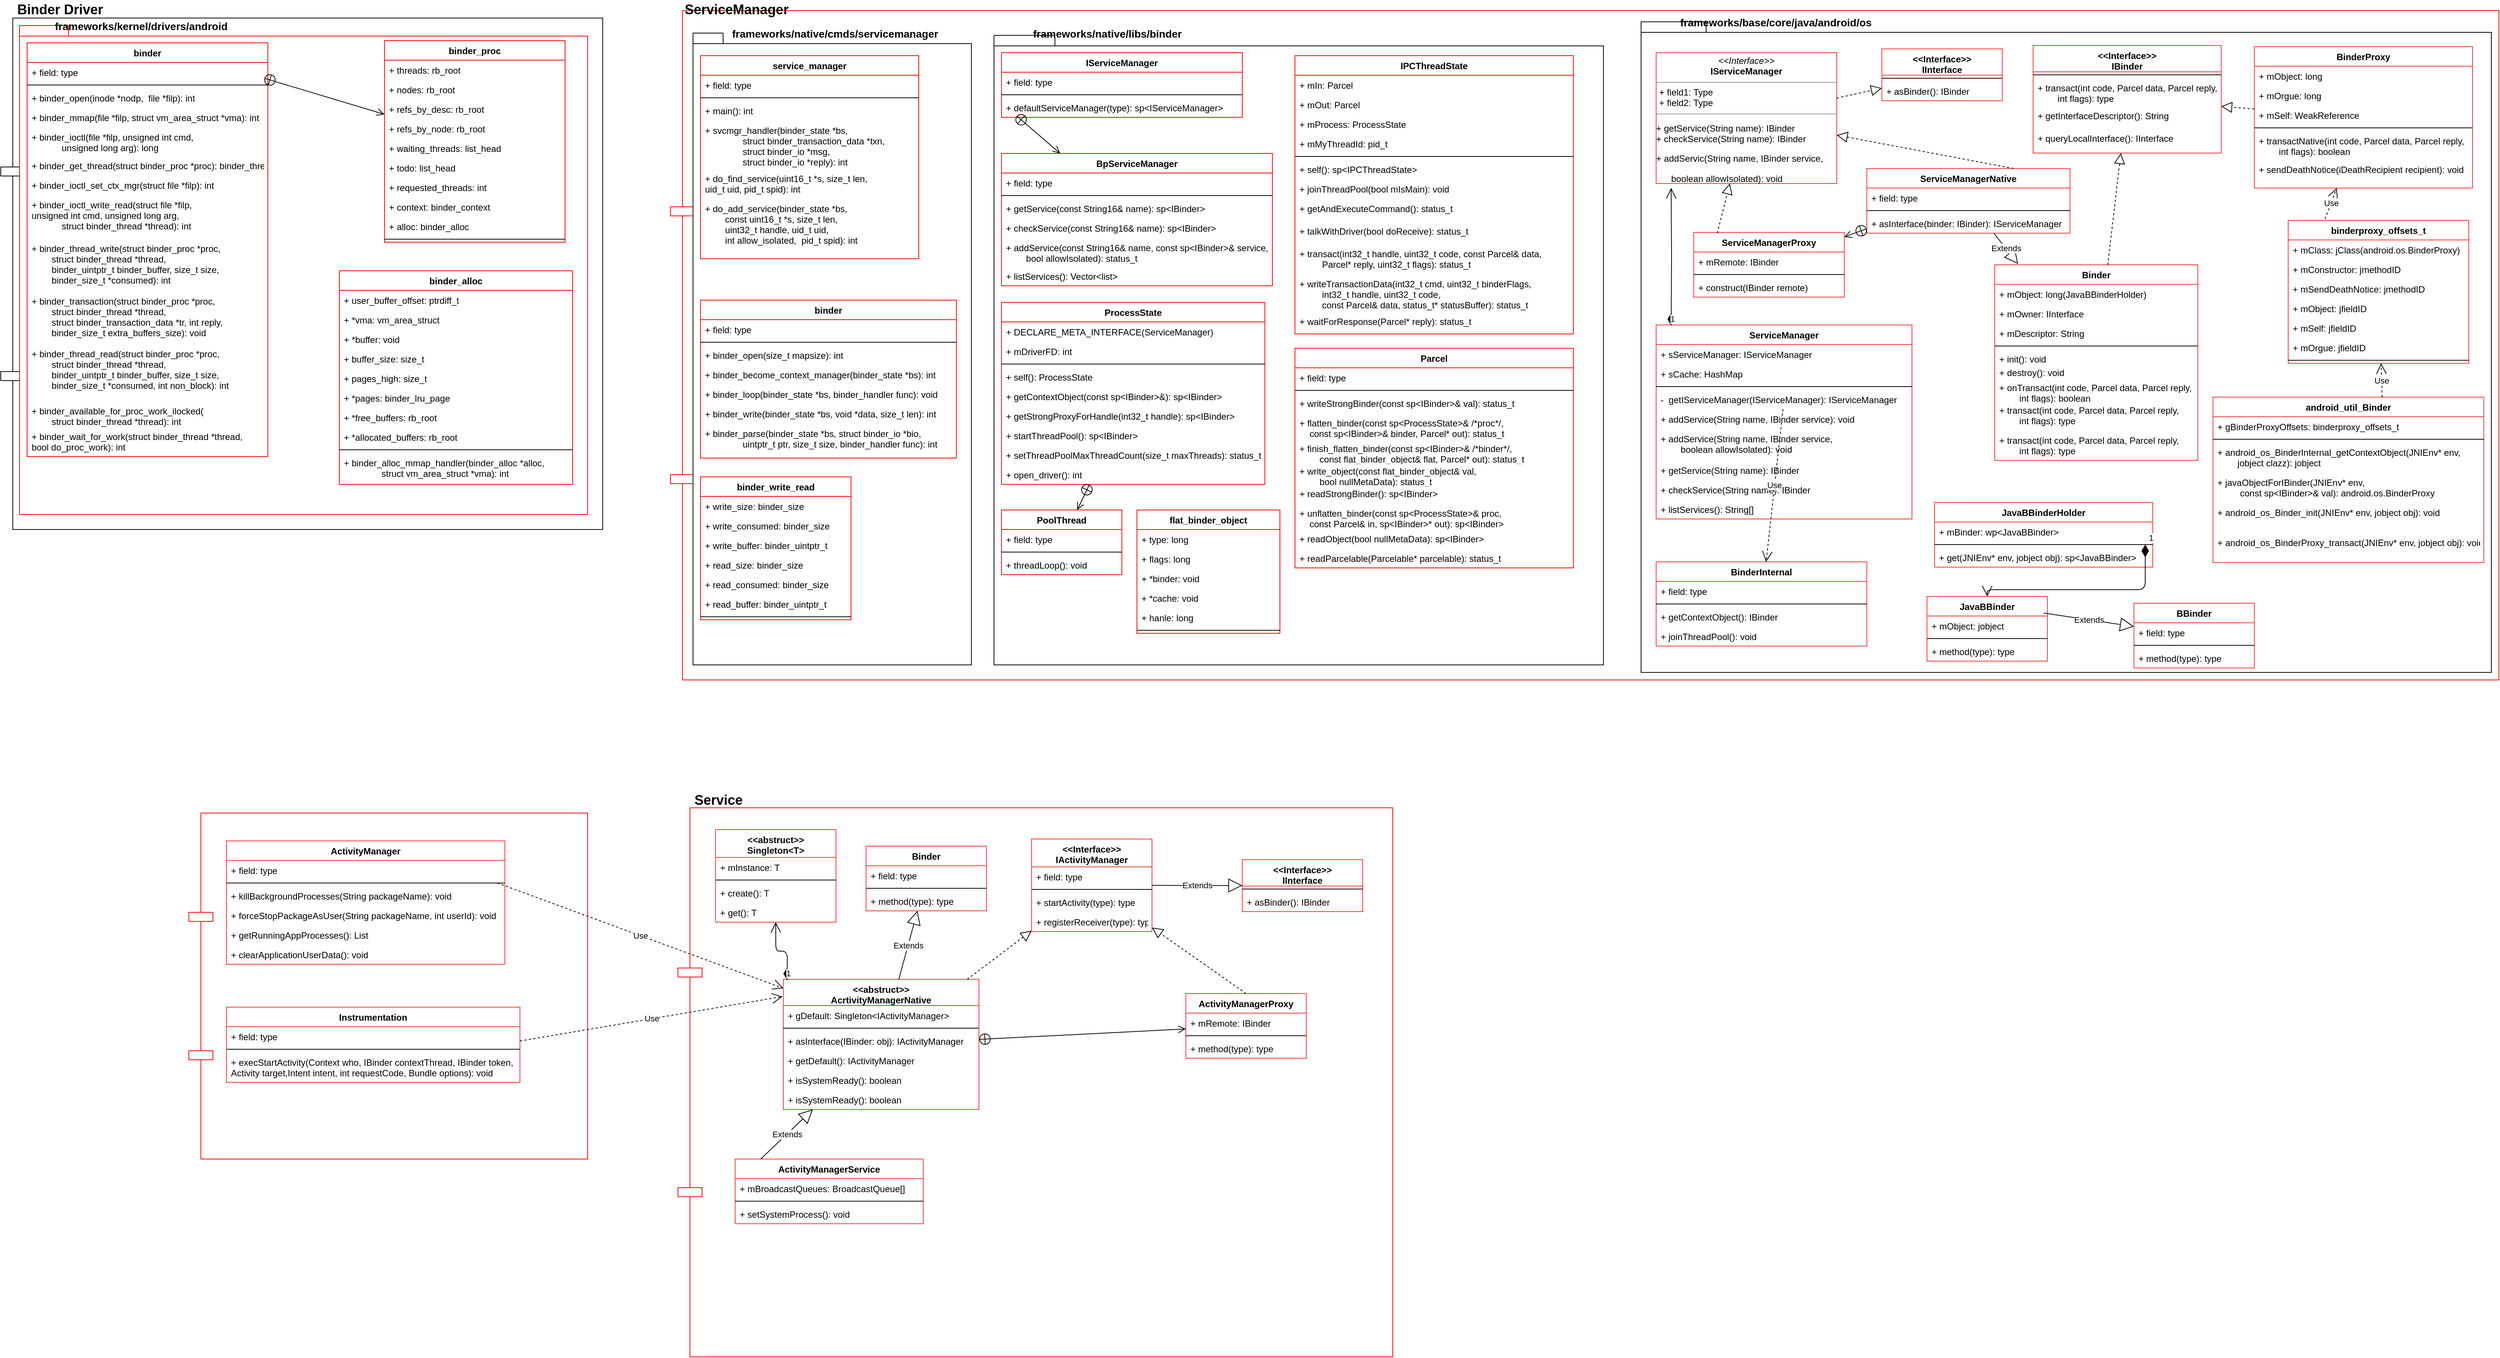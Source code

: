 <mxfile version="10.7.7" type="device"><diagram id="-8BpVI0ADk0SJCqNfHyl" name="Page-1"><mxGraphModel dx="2161" dy="842" grid="1" gridSize="10" guides="1" tooltips="1" connect="1" arrows="1" fold="1" page="1" pageScale="1" pageWidth="827" pageHeight="1169" math="0" shadow="0"><root><mxCell id="0"/><mxCell id="1" parent="0"/><mxCell id="58Mz5sKZXSlvJSWjB01X-1" value="" style="shape=component;align=left;spacingLeft=36;" vertex="1" parent="1"><mxGeometry x="-230" y="90" width="800" height="680" as="geometry"/></mxCell><mxCell id="58Mz5sKZXSlvJSWjB01X-2" value="" style="shape=folder;fontStyle=1;spacingTop=10;tabWidth=40;tabHeight=14;tabPosition=left;html=1;strokeColor=#FF0000;" vertex="1" parent="1"><mxGeometry x="-205" y="100" width="755" height="650" as="geometry"/></mxCell><mxCell id="58Mz5sKZXSlvJSWjB01X-3" value="" style="shape=component;align=left;spacingLeft=36;strokeColor=#FF0000;" vertex="1" parent="1"><mxGeometry x="660" y="80" width="2430" height="890" as="geometry"/></mxCell><mxCell id="58Mz5sKZXSlvJSWjB01X-4" value="" style="shape=component;align=left;spacingLeft=36;strokeColor=#FF0000;" vertex="1" parent="1"><mxGeometry x="20" y="1147" width="530" height="460" as="geometry"/></mxCell><mxCell id="58Mz5sKZXSlvJSWjB01X-5" value="" style="shape=component;align=left;spacingLeft=36;strokeColor=#FF0000;" vertex="1" parent="1"><mxGeometry x="670" y="1140" width="950" height="730" as="geometry"/></mxCell><mxCell id="58Mz5sKZXSlvJSWjB01X-6" value="&lt;b&gt;&lt;font style=&quot;font-size: 18px&quot;&gt;Binder Driver&lt;/font&gt;&lt;/b&gt;" style="text;html=1;resizable=0;points=[];autosize=1;align=left;verticalAlign=top;spacingTop=-4;" vertex="1" parent="1"><mxGeometry x="-210" y="66" width="130" height="20" as="geometry"/></mxCell><mxCell id="58Mz5sKZXSlvJSWjB01X-7" value="&lt;b&gt;&lt;font style=&quot;font-size: 18px&quot;&gt;ServiceManager&lt;/font&gt;&lt;/b&gt;" style="text;html=1;resizable=0;points=[];autosize=1;align=left;verticalAlign=top;spacingTop=-4;" vertex="1" parent="1"><mxGeometry x="677" y="66" width="150" height="20" as="geometry"/></mxCell><mxCell id="58Mz5sKZXSlvJSWjB01X-8" value="&lt;font style=&quot;font-size: 18px&quot;&gt;&lt;b&gt;Service&lt;/b&gt;&lt;/font&gt;" style="text;html=1;resizable=0;points=[];autosize=1;align=left;verticalAlign=top;spacingTop=-4;" vertex="1" parent="1"><mxGeometry x="690" y="1117" width="80" height="20" as="geometry"/></mxCell><mxCell id="58Mz5sKZXSlvJSWjB01X-9" value="" style="shape=folder;fontStyle=1;spacingTop=10;tabWidth=40;tabHeight=14;tabPosition=left;html=1;strokeColor=#000000;" vertex="1" parent="1"><mxGeometry x="690" y="110" width="370" height="840" as="geometry"/></mxCell><mxCell id="58Mz5sKZXSlvJSWjB01X-10" value="&lt;b&gt;&lt;font style=&quot;font-size: 14px&quot;&gt;frameworks/native/cmds/servicemanager&lt;/font&gt;&lt;/b&gt;" style="text;html=1;resizable=0;points=[];autosize=1;align=left;verticalAlign=top;spacingTop=-4;" vertex="1" parent="1"><mxGeometry x="740" y="100" width="290" height="20" as="geometry"/></mxCell><mxCell id="58Mz5sKZXSlvJSWjB01X-11" value="service_manager" style="swimlane;fontStyle=1;align=center;verticalAlign=top;childLayout=stackLayout;horizontal=1;startSize=26;horizontalStack=0;resizeParent=1;resizeParentMax=0;resizeLast=0;collapsible=1;marginBottom=0;strokeColor=#FF0000;" vertex="1" parent="1"><mxGeometry x="700" y="140" width="290" height="270" as="geometry"/></mxCell><mxCell id="58Mz5sKZXSlvJSWjB01X-12" value="+ field: type" style="text;strokeColor=none;fillColor=none;align=left;verticalAlign=top;spacingLeft=4;spacingRight=4;overflow=hidden;rotatable=0;points=[[0,0.5],[1,0.5]];portConstraint=eastwest;" vertex="1" parent="58Mz5sKZXSlvJSWjB01X-11"><mxGeometry y="26" width="290" height="26" as="geometry"/></mxCell><mxCell id="58Mz5sKZXSlvJSWjB01X-13" value="" style="line;strokeWidth=1;fillColor=none;align=left;verticalAlign=middle;spacingTop=-1;spacingLeft=3;spacingRight=3;rotatable=0;labelPosition=right;points=[];portConstraint=eastwest;" vertex="1" parent="58Mz5sKZXSlvJSWjB01X-11"><mxGeometry y="52" width="290" height="8" as="geometry"/></mxCell><mxCell id="58Mz5sKZXSlvJSWjB01X-14" value="+ main(): int" style="text;strokeColor=none;fillColor=none;align=left;verticalAlign=top;spacingLeft=4;spacingRight=4;overflow=hidden;rotatable=0;points=[[0,0.5],[1,0.5]];portConstraint=eastwest;" vertex="1" parent="58Mz5sKZXSlvJSWjB01X-11"><mxGeometry y="60" width="290" height="26" as="geometry"/></mxCell><mxCell id="58Mz5sKZXSlvJSWjB01X-65" value="+ svcmgr_handler(binder_state *bs, &#10;               struct binder_transaction_data *txn,&#10;               struct binder_io *msg, &#10;               struct binder_io *reply): int&#10;" style="text;strokeColor=none;fillColor=none;align=left;verticalAlign=top;spacingLeft=4;spacingRight=4;overflow=hidden;rotatable=0;points=[[0,0.5],[1,0.5]];portConstraint=eastwest;" vertex="1" parent="58Mz5sKZXSlvJSWjB01X-11"><mxGeometry y="86" width="290" height="64" as="geometry"/></mxCell><mxCell id="58Mz5sKZXSlvJSWjB01X-66" value="+ do_find_service(uint16_t *s, size_t len, &#10;uid_t uid, pid_t spid): int&#10;" style="text;strokeColor=none;fillColor=none;align=left;verticalAlign=top;spacingLeft=4;spacingRight=4;overflow=hidden;rotatable=0;points=[[0,0.5],[1,0.5]];portConstraint=eastwest;" vertex="1" parent="58Mz5sKZXSlvJSWjB01X-11"><mxGeometry y="150" width="290" height="40" as="geometry"/></mxCell><mxCell id="58Mz5sKZXSlvJSWjB01X-67" value="+ do_add_service(binder_state *bs,&#10;        const uint16_t *s, size_t len,&#10;        uint32_t handle, uid_t uid, &#10;        int allow_isolated,     pid_t spid): int&#10;" style="text;strokeColor=none;fillColor=none;align=left;verticalAlign=top;spacingLeft=4;spacingRight=4;overflow=hidden;rotatable=0;points=[[0,0.5],[1,0.5]];portConstraint=eastwest;" vertex="1" parent="58Mz5sKZXSlvJSWjB01X-11"><mxGeometry y="190" width="290" height="80" as="geometry"/></mxCell><mxCell id="58Mz5sKZXSlvJSWjB01X-15" value="binder" style="swimlane;fontStyle=1;align=center;verticalAlign=top;childLayout=stackLayout;horizontal=1;startSize=26;horizontalStack=0;resizeParent=1;resizeParentMax=0;resizeLast=0;collapsible=1;marginBottom=0;strokeColor=#FF0000;" vertex="1" parent="1"><mxGeometry x="700" y="465" width="340" height="210" as="geometry"/></mxCell><mxCell id="58Mz5sKZXSlvJSWjB01X-16" value="+ field: type" style="text;strokeColor=none;fillColor=none;align=left;verticalAlign=top;spacingLeft=4;spacingRight=4;overflow=hidden;rotatable=0;points=[[0,0.5],[1,0.5]];portConstraint=eastwest;" vertex="1" parent="58Mz5sKZXSlvJSWjB01X-15"><mxGeometry y="26" width="340" height="26" as="geometry"/></mxCell><mxCell id="58Mz5sKZXSlvJSWjB01X-17" value="" style="line;strokeWidth=1;fillColor=none;align=left;verticalAlign=middle;spacingTop=-1;spacingLeft=3;spacingRight=3;rotatable=0;labelPosition=right;points=[];portConstraint=eastwest;" vertex="1" parent="58Mz5sKZXSlvJSWjB01X-15"><mxGeometry y="52" width="340" height="8" as="geometry"/></mxCell><mxCell id="58Mz5sKZXSlvJSWjB01X-18" value="+ binder_open(size_t mapsize): int&#10;" style="text;strokeColor=none;fillColor=none;align=left;verticalAlign=top;spacingLeft=4;spacingRight=4;overflow=hidden;rotatable=0;points=[[0,0.5],[1,0.5]];portConstraint=eastwest;" vertex="1" parent="58Mz5sKZXSlvJSWjB01X-15"><mxGeometry y="60" width="340" height="26" as="geometry"/></mxCell><mxCell id="58Mz5sKZXSlvJSWjB01X-51" value="+ binder_become_context_manager(binder_state *bs): int&#10;" style="text;strokeColor=none;fillColor=none;align=left;verticalAlign=top;spacingLeft=4;spacingRight=4;overflow=hidden;rotatable=0;points=[[0,0.5],[1,0.5]];portConstraint=eastwest;" vertex="1" parent="58Mz5sKZXSlvJSWjB01X-15"><mxGeometry y="86" width="340" height="26" as="geometry"/></mxCell><mxCell id="58Mz5sKZXSlvJSWjB01X-52" value="+ binder_loop(binder_state *bs, binder_handler func): void&#10;" style="text;strokeColor=none;fillColor=none;align=left;verticalAlign=top;spacingLeft=4;spacingRight=4;overflow=hidden;rotatable=0;points=[[0,0.5],[1,0.5]];portConstraint=eastwest;" vertex="1" parent="58Mz5sKZXSlvJSWjB01X-15"><mxGeometry y="112" width="340" height="26" as="geometry"/></mxCell><mxCell id="58Mz5sKZXSlvJSWjB01X-54" value="+ binder_write(binder_state *bs, void *data, size_t len): int&#10;" style="text;strokeColor=none;fillColor=none;align=left;verticalAlign=top;spacingLeft=4;spacingRight=4;overflow=hidden;rotatable=0;points=[[0,0.5],[1,0.5]];portConstraint=eastwest;" vertex="1" parent="58Mz5sKZXSlvJSWjB01X-15"><mxGeometry y="138" width="340" height="26" as="geometry"/></mxCell><mxCell id="58Mz5sKZXSlvJSWjB01X-64" value="+ binder_parse(binder_state *bs, struct binder_io *bio,&#10;               uintptr_t ptr, size_t size, binder_handler func): int&#10;" style="text;strokeColor=none;fillColor=none;align=left;verticalAlign=top;spacingLeft=4;spacingRight=4;overflow=hidden;rotatable=0;points=[[0,0.5],[1,0.5]];portConstraint=eastwest;" vertex="1" parent="58Mz5sKZXSlvJSWjB01X-15"><mxGeometry y="164" width="340" height="46" as="geometry"/></mxCell><mxCell id="58Mz5sKZXSlvJSWjB01X-19" value="&lt;b&gt;&lt;font style=&quot;font-size: 14px&quot;&gt;frameworks/kernel/drivers/android&lt;/font&gt;&lt;/b&gt;" style="text;html=1;resizable=0;points=[];autosize=1;align=left;verticalAlign=top;spacingTop=-4;" vertex="1" parent="1"><mxGeometry x="-160" y="90" width="250" height="20" as="geometry"/></mxCell><mxCell id="58Mz5sKZXSlvJSWjB01X-20" value="binder" style="swimlane;fontStyle=1;align=center;verticalAlign=top;childLayout=stackLayout;horizontal=1;startSize=26;horizontalStack=0;resizeParent=1;resizeParentMax=0;resizeLast=0;collapsible=1;marginBottom=0;strokeColor=#FF0000;" vertex="1" parent="1"><mxGeometry x="-195" y="123" width="320" height="550" as="geometry"/></mxCell><mxCell id="58Mz5sKZXSlvJSWjB01X-21" value="+ field: type" style="text;strokeColor=none;fillColor=none;align=left;verticalAlign=top;spacingLeft=4;spacingRight=4;overflow=hidden;rotatable=0;points=[[0,0.5],[1,0.5]];portConstraint=eastwest;" vertex="1" parent="58Mz5sKZXSlvJSWjB01X-20"><mxGeometry y="26" width="320" height="26" as="geometry"/></mxCell><mxCell id="58Mz5sKZXSlvJSWjB01X-22" value="" style="line;strokeWidth=1;fillColor=none;align=left;verticalAlign=middle;spacingTop=-1;spacingLeft=3;spacingRight=3;rotatable=0;labelPosition=right;points=[];portConstraint=eastwest;" vertex="1" parent="58Mz5sKZXSlvJSWjB01X-20"><mxGeometry y="52" width="320" height="8" as="geometry"/></mxCell><mxCell id="58Mz5sKZXSlvJSWjB01X-23" value="+ binder_open(inode *nodp,  file *filp): int&#10;" style="text;strokeColor=none;fillColor=none;align=left;verticalAlign=top;spacingLeft=4;spacingRight=4;overflow=hidden;rotatable=0;points=[[0,0.5],[1,0.5]];portConstraint=eastwest;" vertex="1" parent="58Mz5sKZXSlvJSWjB01X-20"><mxGeometry y="60" width="320" height="26" as="geometry"/></mxCell><mxCell id="58Mz5sKZXSlvJSWjB01X-39" value="+ binder_mmap(file *filp, struct vm_area_struct *vma): int&#10;" style="text;strokeColor=none;fillColor=none;align=left;verticalAlign=top;spacingLeft=4;spacingRight=4;overflow=hidden;rotatable=0;points=[[0,0.5],[1,0.5]];portConstraint=eastwest;" vertex="1" parent="58Mz5sKZXSlvJSWjB01X-20"><mxGeometry y="86" width="320" height="26" as="geometry"/></mxCell><mxCell id="58Mz5sKZXSlvJSWjB01X-69" value="+ binder_ioctl(file *filp, unsigned int cmd, &#10;            unsigned long arg): long&#10;" style="text;strokeColor=none;fillColor=none;align=left;verticalAlign=top;spacingLeft=4;spacingRight=4;overflow=hidden;rotatable=0;points=[[0,0.5],[1,0.5]];portConstraint=eastwest;" vertex="1" parent="58Mz5sKZXSlvJSWjB01X-20"><mxGeometry y="112" width="320" height="38" as="geometry"/></mxCell><mxCell id="58Mz5sKZXSlvJSWjB01X-70" value="+ binder_get_thread(struct binder_proc *proc): binder_thread&#10;" style="text;strokeColor=none;fillColor=none;align=left;verticalAlign=top;spacingLeft=4;spacingRight=4;overflow=hidden;rotatable=0;points=[[0,0.5],[1,0.5]];portConstraint=eastwest;" vertex="1" parent="58Mz5sKZXSlvJSWjB01X-20"><mxGeometry y="150" width="320" height="26" as="geometry"/></mxCell><mxCell id="58Mz5sKZXSlvJSWjB01X-71" value="+ binder_ioctl_set_ctx_mgr(struct file *filp): int&#10;" style="text;strokeColor=none;fillColor=none;align=left;verticalAlign=top;spacingLeft=4;spacingRight=4;overflow=hidden;rotatable=0;points=[[0,0.5],[1,0.5]];portConstraint=eastwest;" vertex="1" parent="58Mz5sKZXSlvJSWjB01X-20"><mxGeometry y="176" width="320" height="26" as="geometry"/></mxCell><mxCell id="58Mz5sKZXSlvJSWjB01X-72" value="+ binder_ioctl_write_read(struct file *filp,&#10;            unsigned int cmd, unsigned long arg,&#10;            struct binder_thread *thread): int&#10;" style="text;strokeColor=none;fillColor=none;align=left;verticalAlign=top;spacingLeft=4;spacingRight=4;overflow=hidden;rotatable=0;points=[[0,0.5],[1,0.5]];portConstraint=eastwest;" vertex="1" parent="58Mz5sKZXSlvJSWjB01X-20"><mxGeometry y="202" width="320" height="58" as="geometry"/></mxCell><mxCell id="58Mz5sKZXSlvJSWjB01X-73" value="+ binder_thread_write(struct binder_proc *proc,&#10;        struct binder_thread *thread,&#10;        binder_uintptr_t binder_buffer, size_t size,&#10;        binder_size_t *consumed): int&#10;" style="text;strokeColor=none;fillColor=none;align=left;verticalAlign=top;spacingLeft=4;spacingRight=4;overflow=hidden;rotatable=0;points=[[0,0.5],[1,0.5]];portConstraint=eastwest;" vertex="1" parent="58Mz5sKZXSlvJSWjB01X-20"><mxGeometry y="260" width="320" height="70" as="geometry"/></mxCell><mxCell id="58Mz5sKZXSlvJSWjB01X-74" value="+ binder_transaction(struct binder_proc *proc,&#10;        struct binder_thread *thread,&#10;        struct binder_transaction_data *tr, int reply,&#10;        binder_size_t extra_buffers_size): void&#10;" style="text;strokeColor=none;fillColor=none;align=left;verticalAlign=top;spacingLeft=4;spacingRight=4;overflow=hidden;rotatable=0;points=[[0,0.5],[1,0.5]];portConstraint=eastwest;" vertex="1" parent="58Mz5sKZXSlvJSWjB01X-20"><mxGeometry y="330" width="320" height="70" as="geometry"/></mxCell><mxCell id="58Mz5sKZXSlvJSWjB01X-75" value="+ binder_thread_read(struct binder_proc *proc,&#10;        struct binder_thread *thread,&#10;        binder_uintptr_t binder_buffer, size_t size,&#10;        binder_size_t *consumed, int non_block): int&#10;" style="text;strokeColor=none;fillColor=none;align=left;verticalAlign=top;spacingLeft=4;spacingRight=4;overflow=hidden;rotatable=0;points=[[0,0.5],[1,0.5]];portConstraint=eastwest;" vertex="1" parent="58Mz5sKZXSlvJSWjB01X-20"><mxGeometry y="400" width="320" height="76" as="geometry"/></mxCell><mxCell id="58Mz5sKZXSlvJSWjB01X-76" value="+ binder_available_for_proc_work_ilocked(&#10;        struct binder_thread *thread): int&#10;" style="text;strokeColor=none;fillColor=none;align=left;verticalAlign=top;spacingLeft=4;spacingRight=4;overflow=hidden;rotatable=0;points=[[0,0.5],[1,0.5]];portConstraint=eastwest;" vertex="1" parent="58Mz5sKZXSlvJSWjB01X-20"><mxGeometry y="476" width="320" height="34" as="geometry"/></mxCell><mxCell id="58Mz5sKZXSlvJSWjB01X-77" value="+ binder_wait_for_work(struct binder_thread *thread,&#10;bool do_proc_work): int&#10;" style="text;strokeColor=none;fillColor=none;align=left;verticalAlign=top;spacingLeft=4;spacingRight=4;overflow=hidden;rotatable=0;points=[[0,0.5],[1,0.5]];portConstraint=eastwest;" vertex="1" parent="58Mz5sKZXSlvJSWjB01X-20"><mxGeometry y="510" width="320" height="40" as="geometry"/></mxCell><mxCell id="58Mz5sKZXSlvJSWjB01X-24" value="" style="shape=folder;fontStyle=1;spacingTop=10;tabWidth=40;tabHeight=14;tabPosition=left;html=1;strokeColor=#000000;" vertex="1" parent="1"><mxGeometry x="1090" y="113" width="810" height="837" as="geometry"/></mxCell><mxCell id="58Mz5sKZXSlvJSWjB01X-25" value="&lt;b&gt;&lt;font style=&quot;font-size: 14px&quot;&gt;frameworks/native/libs/binder&lt;/font&gt;&lt;/b&gt;" style="text;html=1;resizable=0;points=[];autosize=1;align=left;verticalAlign=top;spacingTop=-4;" vertex="1" parent="1"><mxGeometry x="1140" y="100" width="210" height="20" as="geometry"/></mxCell><mxCell id="58Mz5sKZXSlvJSWjB01X-26" value="binder_proc" style="swimlane;fontStyle=1;align=center;verticalAlign=top;childLayout=stackLayout;horizontal=1;startSize=26;horizontalStack=0;resizeParent=1;resizeParentMax=0;resizeLast=0;collapsible=1;marginBottom=0;strokeColor=#FF0000;" vertex="1" parent="1"><mxGeometry x="280" y="120" width="240" height="268" as="geometry"/></mxCell><mxCell id="58Mz5sKZXSlvJSWjB01X-27" value="+ threads: rb_root" style="text;strokeColor=none;fillColor=none;align=left;verticalAlign=top;spacingLeft=4;spacingRight=4;overflow=hidden;rotatable=0;points=[[0,0.5],[1,0.5]];portConstraint=eastwest;" vertex="1" parent="58Mz5sKZXSlvJSWjB01X-26"><mxGeometry y="26" width="240" height="26" as="geometry"/></mxCell><mxCell id="58Mz5sKZXSlvJSWjB01X-30" value="+ nodes: rb_root" style="text;strokeColor=none;fillColor=none;align=left;verticalAlign=top;spacingLeft=4;spacingRight=4;overflow=hidden;rotatable=0;points=[[0,0.5],[1,0.5]];portConstraint=eastwest;" vertex="1" parent="58Mz5sKZXSlvJSWjB01X-26"><mxGeometry y="52" width="240" height="26" as="geometry"/></mxCell><mxCell id="58Mz5sKZXSlvJSWjB01X-31" value="+ refs_by_desc: rb_root" style="text;strokeColor=none;fillColor=none;align=left;verticalAlign=top;spacingLeft=4;spacingRight=4;overflow=hidden;rotatable=0;points=[[0,0.5],[1,0.5]];portConstraint=eastwest;" vertex="1" parent="58Mz5sKZXSlvJSWjB01X-26"><mxGeometry y="78" width="240" height="26" as="geometry"/></mxCell><mxCell id="58Mz5sKZXSlvJSWjB01X-32" value="+ refs_by_node: rb_root" style="text;strokeColor=none;fillColor=none;align=left;verticalAlign=top;spacingLeft=4;spacingRight=4;overflow=hidden;rotatable=0;points=[[0,0.5],[1,0.5]];portConstraint=eastwest;" vertex="1" parent="58Mz5sKZXSlvJSWjB01X-26"><mxGeometry y="104" width="240" height="26" as="geometry"/></mxCell><mxCell id="58Mz5sKZXSlvJSWjB01X-33" value="+ waiting_threads: list_head" style="text;strokeColor=none;fillColor=none;align=left;verticalAlign=top;spacingLeft=4;spacingRight=4;overflow=hidden;rotatable=0;points=[[0,0.5],[1,0.5]];portConstraint=eastwest;" vertex="1" parent="58Mz5sKZXSlvJSWjB01X-26"><mxGeometry y="130" width="240" height="26" as="geometry"/></mxCell><mxCell id="58Mz5sKZXSlvJSWjB01X-34" value="+ todo: list_head" style="text;strokeColor=none;fillColor=none;align=left;verticalAlign=top;spacingLeft=4;spacingRight=4;overflow=hidden;rotatable=0;points=[[0,0.5],[1,0.5]];portConstraint=eastwest;" vertex="1" parent="58Mz5sKZXSlvJSWjB01X-26"><mxGeometry y="156" width="240" height="26" as="geometry"/></mxCell><mxCell id="58Mz5sKZXSlvJSWjB01X-35" value="+ requested_threads: int" style="text;strokeColor=none;fillColor=none;align=left;verticalAlign=top;spacingLeft=4;spacingRight=4;overflow=hidden;rotatable=0;points=[[0,0.5],[1,0.5]];portConstraint=eastwest;" vertex="1" parent="58Mz5sKZXSlvJSWjB01X-26"><mxGeometry y="182" width="240" height="26" as="geometry"/></mxCell><mxCell id="58Mz5sKZXSlvJSWjB01X-36" value="+ context: binder_context" style="text;strokeColor=none;fillColor=none;align=left;verticalAlign=top;spacingLeft=4;spacingRight=4;overflow=hidden;rotatable=0;points=[[0,0.5],[1,0.5]];portConstraint=eastwest;" vertex="1" parent="58Mz5sKZXSlvJSWjB01X-26"><mxGeometry y="208" width="240" height="26" as="geometry"/></mxCell><mxCell id="58Mz5sKZXSlvJSWjB01X-37" value="+ alloc: binder_alloc" style="text;strokeColor=none;fillColor=none;align=left;verticalAlign=top;spacingLeft=4;spacingRight=4;overflow=hidden;rotatable=0;points=[[0,0.5],[1,0.5]];portConstraint=eastwest;" vertex="1" parent="58Mz5sKZXSlvJSWjB01X-26"><mxGeometry y="234" width="240" height="26" as="geometry"/></mxCell><mxCell id="58Mz5sKZXSlvJSWjB01X-28" value="" style="line;strokeWidth=1;fillColor=none;align=left;verticalAlign=middle;spacingTop=-1;spacingLeft=3;spacingRight=3;rotatable=0;labelPosition=right;points=[];portConstraint=eastwest;" vertex="1" parent="58Mz5sKZXSlvJSWjB01X-26"><mxGeometry y="260" width="240" height="8" as="geometry"/></mxCell><mxCell id="58Mz5sKZXSlvJSWjB01X-38" value="" style="endArrow=open;startArrow=circlePlus;endFill=0;startFill=0;endSize=8;html=1;" edge="1" parent="1" target="58Mz5sKZXSlvJSWjB01X-26"><mxGeometry width="160" relative="1" as="geometry"><mxPoint x="120" y="170" as="sourcePoint"/><mxPoint x="280" y="170" as="targetPoint"/></mxGeometry></mxCell><mxCell id="58Mz5sKZXSlvJSWjB01X-40" value="binder_alloc" style="swimlane;fontStyle=1;align=center;verticalAlign=top;childLayout=stackLayout;horizontal=1;startSize=26;horizontalStack=0;resizeParent=1;resizeParentMax=0;resizeLast=0;collapsible=1;marginBottom=0;strokeColor=#FF0000;" vertex="1" parent="1"><mxGeometry x="220" y="426" width="310" height="284" as="geometry"/></mxCell><mxCell id="58Mz5sKZXSlvJSWjB01X-41" value="+ user_buffer_offset: ptrdiff_t" style="text;strokeColor=none;fillColor=none;align=left;verticalAlign=top;spacingLeft=4;spacingRight=4;overflow=hidden;rotatable=0;points=[[0,0.5],[1,0.5]];portConstraint=eastwest;" vertex="1" parent="58Mz5sKZXSlvJSWjB01X-40"><mxGeometry y="26" width="310" height="26" as="geometry"/></mxCell><mxCell id="58Mz5sKZXSlvJSWjB01X-45" value="+ *vma: vm_area_struct" style="text;strokeColor=none;fillColor=none;align=left;verticalAlign=top;spacingLeft=4;spacingRight=4;overflow=hidden;rotatable=0;points=[[0,0.5],[1,0.5]];portConstraint=eastwest;" vertex="1" parent="58Mz5sKZXSlvJSWjB01X-40"><mxGeometry y="52" width="310" height="26" as="geometry"/></mxCell><mxCell id="58Mz5sKZXSlvJSWjB01X-44" value="+ *buffer: void&#10;" style="text;strokeColor=none;fillColor=none;align=left;verticalAlign=top;spacingLeft=4;spacingRight=4;overflow=hidden;rotatable=0;points=[[0,0.5],[1,0.5]];portConstraint=eastwest;" vertex="1" parent="58Mz5sKZXSlvJSWjB01X-40"><mxGeometry y="78" width="310" height="26" as="geometry"/></mxCell><mxCell id="58Mz5sKZXSlvJSWjB01X-46" value="+ buffer_size: size_t&#10;" style="text;strokeColor=none;fillColor=none;align=left;verticalAlign=top;spacingLeft=4;spacingRight=4;overflow=hidden;rotatable=0;points=[[0,0.5],[1,0.5]];portConstraint=eastwest;" vertex="1" parent="58Mz5sKZXSlvJSWjB01X-40"><mxGeometry y="104" width="310" height="26" as="geometry"/></mxCell><mxCell id="58Mz5sKZXSlvJSWjB01X-47" value="+ pages_high: size_t&#10;" style="text;strokeColor=none;fillColor=none;align=left;verticalAlign=top;spacingLeft=4;spacingRight=4;overflow=hidden;rotatable=0;points=[[0,0.5],[1,0.5]];portConstraint=eastwest;" vertex="1" parent="58Mz5sKZXSlvJSWjB01X-40"><mxGeometry y="130" width="310" height="26" as="geometry"/></mxCell><mxCell id="58Mz5sKZXSlvJSWjB01X-48" value="+ *pages: binder_lru_page&#10;" style="text;strokeColor=none;fillColor=none;align=left;verticalAlign=top;spacingLeft=4;spacingRight=4;overflow=hidden;rotatable=0;points=[[0,0.5],[1,0.5]];portConstraint=eastwest;" vertex="1" parent="58Mz5sKZXSlvJSWjB01X-40"><mxGeometry y="156" width="310" height="26" as="geometry"/></mxCell><mxCell id="58Mz5sKZXSlvJSWjB01X-49" value="+ *free_buffers: rb_root&#10;" style="text;strokeColor=none;fillColor=none;align=left;verticalAlign=top;spacingLeft=4;spacingRight=4;overflow=hidden;rotatable=0;points=[[0,0.5],[1,0.5]];portConstraint=eastwest;" vertex="1" parent="58Mz5sKZXSlvJSWjB01X-40"><mxGeometry y="182" width="310" height="26" as="geometry"/></mxCell><mxCell id="58Mz5sKZXSlvJSWjB01X-50" value="+ *allocated_buffers: rb_root&#10;" style="text;strokeColor=none;fillColor=none;align=left;verticalAlign=top;spacingLeft=4;spacingRight=4;overflow=hidden;rotatable=0;points=[[0,0.5],[1,0.5]];portConstraint=eastwest;" vertex="1" parent="58Mz5sKZXSlvJSWjB01X-40"><mxGeometry y="208" width="310" height="26" as="geometry"/></mxCell><mxCell id="58Mz5sKZXSlvJSWjB01X-42" value="" style="line;strokeWidth=1;fillColor=none;align=left;verticalAlign=middle;spacingTop=-1;spacingLeft=3;spacingRight=3;rotatable=0;labelPosition=right;points=[];portConstraint=eastwest;" vertex="1" parent="58Mz5sKZXSlvJSWjB01X-40"><mxGeometry y="234" width="310" height="8" as="geometry"/></mxCell><mxCell id="58Mz5sKZXSlvJSWjB01X-43" value="+ binder_alloc_mmap_handler(binder_alloc *alloc,&#10;               struct vm_area_struct *vma): int&#10;" style="text;strokeColor=none;fillColor=none;align=left;verticalAlign=top;spacingLeft=4;spacingRight=4;overflow=hidden;rotatable=0;points=[[0,0.5],[1,0.5]];portConstraint=eastwest;" vertex="1" parent="58Mz5sKZXSlvJSWjB01X-40"><mxGeometry y="242" width="310" height="42" as="geometry"/></mxCell><mxCell id="58Mz5sKZXSlvJSWjB01X-55" value="binder_write_read" style="swimlane;fontStyle=1;align=center;verticalAlign=top;childLayout=stackLayout;horizontal=1;startSize=26;horizontalStack=0;resizeParent=1;resizeParentMax=0;resizeLast=0;collapsible=1;marginBottom=0;strokeColor=#FF0000;" vertex="1" parent="1"><mxGeometry x="700" y="700" width="200" height="190" as="geometry"/></mxCell><mxCell id="58Mz5sKZXSlvJSWjB01X-56" value="+ write_size: binder_size" style="text;strokeColor=none;fillColor=none;align=left;verticalAlign=top;spacingLeft=4;spacingRight=4;overflow=hidden;rotatable=0;points=[[0,0.5],[1,0.5]];portConstraint=eastwest;" vertex="1" parent="58Mz5sKZXSlvJSWjB01X-55"><mxGeometry y="26" width="200" height="26" as="geometry"/></mxCell><mxCell id="58Mz5sKZXSlvJSWjB01X-59" value="+ write_consumed: binder_size" style="text;strokeColor=none;fillColor=none;align=left;verticalAlign=top;spacingLeft=4;spacingRight=4;overflow=hidden;rotatable=0;points=[[0,0.5],[1,0.5]];portConstraint=eastwest;" vertex="1" parent="58Mz5sKZXSlvJSWjB01X-55"><mxGeometry y="52" width="200" height="26" as="geometry"/></mxCell><mxCell id="58Mz5sKZXSlvJSWjB01X-60" value="+ write_buffer: binder_uintptr_t" style="text;strokeColor=none;fillColor=none;align=left;verticalAlign=top;spacingLeft=4;spacingRight=4;overflow=hidden;rotatable=0;points=[[0,0.5],[1,0.5]];portConstraint=eastwest;" vertex="1" parent="58Mz5sKZXSlvJSWjB01X-55"><mxGeometry y="78" width="200" height="26" as="geometry"/></mxCell><mxCell id="58Mz5sKZXSlvJSWjB01X-61" value="+ read_size: binder_size" style="text;strokeColor=none;fillColor=none;align=left;verticalAlign=top;spacingLeft=4;spacingRight=4;overflow=hidden;rotatable=0;points=[[0,0.5],[1,0.5]];portConstraint=eastwest;" vertex="1" parent="58Mz5sKZXSlvJSWjB01X-55"><mxGeometry y="104" width="200" height="26" as="geometry"/></mxCell><mxCell id="58Mz5sKZXSlvJSWjB01X-62" value="+ read_consumed: binder_size" style="text;strokeColor=none;fillColor=none;align=left;verticalAlign=top;spacingLeft=4;spacingRight=4;overflow=hidden;rotatable=0;points=[[0,0.5],[1,0.5]];portConstraint=eastwest;" vertex="1" parent="58Mz5sKZXSlvJSWjB01X-55"><mxGeometry y="130" width="200" height="26" as="geometry"/></mxCell><mxCell id="58Mz5sKZXSlvJSWjB01X-63" value="+ read_buffer: binder_uintptr_t" style="text;strokeColor=none;fillColor=none;align=left;verticalAlign=top;spacingLeft=4;spacingRight=4;overflow=hidden;rotatable=0;points=[[0,0.5],[1,0.5]];portConstraint=eastwest;" vertex="1" parent="58Mz5sKZXSlvJSWjB01X-55"><mxGeometry y="156" width="200" height="26" as="geometry"/></mxCell><mxCell id="58Mz5sKZXSlvJSWjB01X-57" value="" style="line;strokeWidth=1;fillColor=none;align=left;verticalAlign=middle;spacingTop=-1;spacingLeft=3;spacingRight=3;rotatable=0;labelPosition=right;points=[];portConstraint=eastwest;" vertex="1" parent="58Mz5sKZXSlvJSWjB01X-55"><mxGeometry y="182" width="200" height="8" as="geometry"/></mxCell><mxCell id="58Mz5sKZXSlvJSWjB01X-78" value="IServiceManager" style="swimlane;fontStyle=1;align=center;verticalAlign=top;childLayout=stackLayout;horizontal=1;startSize=26;horizontalStack=0;resizeParent=1;resizeParentMax=0;resizeLast=0;collapsible=1;marginBottom=0;strokeColor=#FF0000;" vertex="1" parent="1"><mxGeometry x="1100" y="136" width="320" height="86" as="geometry"/></mxCell><mxCell id="58Mz5sKZXSlvJSWjB01X-79" value="+ field: type" style="text;strokeColor=none;fillColor=none;align=left;verticalAlign=top;spacingLeft=4;spacingRight=4;overflow=hidden;rotatable=0;points=[[0,0.5],[1,0.5]];portConstraint=eastwest;" vertex="1" parent="58Mz5sKZXSlvJSWjB01X-78"><mxGeometry y="26" width="320" height="26" as="geometry"/></mxCell><mxCell id="58Mz5sKZXSlvJSWjB01X-80" value="" style="line;strokeWidth=1;fillColor=none;align=left;verticalAlign=middle;spacingTop=-1;spacingLeft=3;spacingRight=3;rotatable=0;labelPosition=right;points=[];portConstraint=eastwest;" vertex="1" parent="58Mz5sKZXSlvJSWjB01X-78"><mxGeometry y="52" width="320" height="8" as="geometry"/></mxCell><mxCell id="58Mz5sKZXSlvJSWjB01X-81" value="+ defaultServiceManager(type): sp&lt;IServiceManager&gt;&#10;" style="text;strokeColor=none;fillColor=none;align=left;verticalAlign=top;spacingLeft=4;spacingRight=4;overflow=hidden;rotatable=0;points=[[0,0.5],[1,0.5]];portConstraint=eastwest;" vertex="1" parent="58Mz5sKZXSlvJSWjB01X-78"><mxGeometry y="60" width="320" height="26" as="geometry"/></mxCell><mxCell id="58Mz5sKZXSlvJSWjB01X-92" value="" style="endArrow=open;startArrow=circlePlus;endFill=0;startFill=0;endSize=8;html=1;" edge="1" parent="58Mz5sKZXSlvJSWjB01X-78" target="58Mz5sKZXSlvJSWjB01X-88"><mxGeometry width="160" relative="1" as="geometry"><mxPoint x="20" y="84" as="sourcePoint"/><mxPoint x="180" y="84" as="targetPoint"/></mxGeometry></mxCell><mxCell id="58Mz5sKZXSlvJSWjB01X-82" value="ProcessState" style="swimlane;fontStyle=1;align=center;verticalAlign=top;childLayout=stackLayout;horizontal=1;startSize=26;horizontalStack=0;resizeParent=1;resizeParentMax=0;resizeLast=0;collapsible=1;marginBottom=0;strokeColor=#FF0000;" vertex="1" parent="1"><mxGeometry x="1100" y="468" width="350" height="242" as="geometry"/></mxCell><mxCell id="58Mz5sKZXSlvJSWjB01X-83" value="+ DECLARE_META_INTERFACE(ServiceManager)" style="text;strokeColor=none;fillColor=none;align=left;verticalAlign=top;spacingLeft=4;spacingRight=4;overflow=hidden;rotatable=0;points=[[0,0.5],[1,0.5]];portConstraint=eastwest;" vertex="1" parent="58Mz5sKZXSlvJSWjB01X-82"><mxGeometry y="26" width="350" height="26" as="geometry"/></mxCell><mxCell id="58Mz5sKZXSlvJSWjB01X-97" value="+ mDriverFD: int&#10;" style="text;strokeColor=none;fillColor=none;align=left;verticalAlign=top;spacingLeft=4;spacingRight=4;overflow=hidden;rotatable=0;points=[[0,0.5],[1,0.5]];portConstraint=eastwest;" vertex="1" parent="58Mz5sKZXSlvJSWjB01X-82"><mxGeometry y="52" width="350" height="26" as="geometry"/></mxCell><mxCell id="58Mz5sKZXSlvJSWjB01X-84" value="" style="line;strokeWidth=1;fillColor=none;align=left;verticalAlign=middle;spacingTop=-1;spacingLeft=3;spacingRight=3;rotatable=0;labelPosition=right;points=[];portConstraint=eastwest;" vertex="1" parent="58Mz5sKZXSlvJSWjB01X-82"><mxGeometry y="78" width="350" height="8" as="geometry"/></mxCell><mxCell id="58Mz5sKZXSlvJSWjB01X-85" value="+ self(): ProcessState" style="text;strokeColor=none;fillColor=none;align=left;verticalAlign=top;spacingLeft=4;spacingRight=4;overflow=hidden;rotatable=0;points=[[0,0.5],[1,0.5]];portConstraint=eastwest;" vertex="1" parent="58Mz5sKZXSlvJSWjB01X-82"><mxGeometry y="86" width="350" height="26" as="geometry"/></mxCell><mxCell id="58Mz5sKZXSlvJSWjB01X-86" value="+ getContextObject(const sp&lt;IBinder&gt;&amp;): sp&lt;IBinder&gt;&#10;" style="text;strokeColor=none;fillColor=none;align=left;verticalAlign=top;spacingLeft=4;spacingRight=4;overflow=hidden;rotatable=0;points=[[0,0.5],[1,0.5]];portConstraint=eastwest;" vertex="1" parent="58Mz5sKZXSlvJSWjB01X-82"><mxGeometry y="112" width="350" height="26" as="geometry"/></mxCell><mxCell id="58Mz5sKZXSlvJSWjB01X-87" value="+ getStrongProxyForHandle(int32_t handle): sp&lt;IBinder&gt;&#10;" style="text;strokeColor=none;fillColor=none;align=left;verticalAlign=top;spacingLeft=4;spacingRight=4;overflow=hidden;rotatable=0;points=[[0,0.5],[1,0.5]];portConstraint=eastwest;" vertex="1" parent="58Mz5sKZXSlvJSWjB01X-82"><mxGeometry y="138" width="350" height="26" as="geometry"/></mxCell><mxCell id="58Mz5sKZXSlvJSWjB01X-96" value="+ startThreadPool(): sp&lt;IBinder&gt;&#10;" style="text;strokeColor=none;fillColor=none;align=left;verticalAlign=top;spacingLeft=4;spacingRight=4;overflow=hidden;rotatable=0;points=[[0,0.5],[1,0.5]];portConstraint=eastwest;" vertex="1" parent="58Mz5sKZXSlvJSWjB01X-82"><mxGeometry y="164" width="350" height="26" as="geometry"/></mxCell><mxCell id="58Mz5sKZXSlvJSWjB01X-98" value="+ setThreadPoolMaxThreadCount(size_t maxThreads): status_t&#10;" style="text;strokeColor=none;fillColor=none;align=left;verticalAlign=top;spacingLeft=4;spacingRight=4;overflow=hidden;rotatable=0;points=[[0,0.5],[1,0.5]];portConstraint=eastwest;" vertex="1" parent="58Mz5sKZXSlvJSWjB01X-82"><mxGeometry y="190" width="350" height="26" as="geometry"/></mxCell><mxCell id="58Mz5sKZXSlvJSWjB01X-99" value="+ open_driver(): int&#10;" style="text;strokeColor=none;fillColor=none;align=left;verticalAlign=top;spacingLeft=4;spacingRight=4;overflow=hidden;rotatable=0;points=[[0,0.5],[1,0.5]];portConstraint=eastwest;" vertex="1" parent="58Mz5sKZXSlvJSWjB01X-82"><mxGeometry y="216" width="350" height="26" as="geometry"/></mxCell><mxCell id="58Mz5sKZXSlvJSWjB01X-88" value="BpServiceManager" style="swimlane;fontStyle=1;align=center;verticalAlign=top;childLayout=stackLayout;horizontal=1;startSize=26;horizontalStack=0;resizeParent=1;resizeParentMax=0;resizeLast=0;collapsible=1;marginBottom=0;strokeColor=#FF0000;" vertex="1" parent="1"><mxGeometry x="1100" y="270" width="360" height="176" as="geometry"/></mxCell><mxCell id="58Mz5sKZXSlvJSWjB01X-89" value="+ field: type" style="text;strokeColor=none;fillColor=none;align=left;verticalAlign=top;spacingLeft=4;spacingRight=4;overflow=hidden;rotatable=0;points=[[0,0.5],[1,0.5]];portConstraint=eastwest;" vertex="1" parent="58Mz5sKZXSlvJSWjB01X-88"><mxGeometry y="26" width="360" height="26" as="geometry"/></mxCell><mxCell id="58Mz5sKZXSlvJSWjB01X-90" value="" style="line;strokeWidth=1;fillColor=none;align=left;verticalAlign=middle;spacingTop=-1;spacingLeft=3;spacingRight=3;rotatable=0;labelPosition=right;points=[];portConstraint=eastwest;" vertex="1" parent="58Mz5sKZXSlvJSWjB01X-88"><mxGeometry y="52" width="360" height="8" as="geometry"/></mxCell><mxCell id="58Mz5sKZXSlvJSWjB01X-91" value="+ getService(const String16&amp; name): sp&lt;IBinder&gt;&#10;" style="text;strokeColor=none;fillColor=none;align=left;verticalAlign=top;spacingLeft=4;spacingRight=4;overflow=hidden;rotatable=0;points=[[0,0.5],[1,0.5]];portConstraint=eastwest;" vertex="1" parent="58Mz5sKZXSlvJSWjB01X-88"><mxGeometry y="60" width="360" height="26" as="geometry"/></mxCell><mxCell id="58Mz5sKZXSlvJSWjB01X-93" value="+ checkService(const String16&amp; name): sp&lt;IBinder&gt;&#10;" style="text;strokeColor=none;fillColor=none;align=left;verticalAlign=top;spacingLeft=4;spacingRight=4;overflow=hidden;rotatable=0;points=[[0,0.5],[1,0.5]];portConstraint=eastwest;" vertex="1" parent="58Mz5sKZXSlvJSWjB01X-88"><mxGeometry y="86" width="360" height="26" as="geometry"/></mxCell><mxCell id="58Mz5sKZXSlvJSWjB01X-94" value="+ addService(const String16&amp; name, const sp&lt;IBinder&gt;&amp; service,&#10;        bool allowIsolated): status_t&#10;" style="text;strokeColor=none;fillColor=none;align=left;verticalAlign=top;spacingLeft=4;spacingRight=4;overflow=hidden;rotatable=0;points=[[0,0.5],[1,0.5]];portConstraint=eastwest;" vertex="1" parent="58Mz5sKZXSlvJSWjB01X-88"><mxGeometry y="112" width="360" height="38" as="geometry"/></mxCell><mxCell id="58Mz5sKZXSlvJSWjB01X-95" value="+ listServices(): Vector&lt;list&gt;&#10;" style="text;strokeColor=none;fillColor=none;align=left;verticalAlign=top;spacingLeft=4;spacingRight=4;overflow=hidden;rotatable=0;points=[[0,0.5],[1,0.5]];portConstraint=eastwest;" vertex="1" parent="58Mz5sKZXSlvJSWjB01X-88"><mxGeometry y="150" width="360" height="26" as="geometry"/></mxCell><mxCell id="58Mz5sKZXSlvJSWjB01X-100" value="PoolThread" style="swimlane;fontStyle=1;align=center;verticalAlign=top;childLayout=stackLayout;horizontal=1;startSize=26;horizontalStack=0;resizeParent=1;resizeParentMax=0;resizeLast=0;collapsible=1;marginBottom=0;strokeColor=#FF0000;" vertex="1" parent="1"><mxGeometry x="1100" y="744" width="160" height="86" as="geometry"/></mxCell><mxCell id="58Mz5sKZXSlvJSWjB01X-101" value="+ field: type" style="text;strokeColor=none;fillColor=none;align=left;verticalAlign=top;spacingLeft=4;spacingRight=4;overflow=hidden;rotatable=0;points=[[0,0.5],[1,0.5]];portConstraint=eastwest;" vertex="1" parent="58Mz5sKZXSlvJSWjB01X-100"><mxGeometry y="26" width="160" height="26" as="geometry"/></mxCell><mxCell id="58Mz5sKZXSlvJSWjB01X-102" value="" style="line;strokeWidth=1;fillColor=none;align=left;verticalAlign=middle;spacingTop=-1;spacingLeft=3;spacingRight=3;rotatable=0;labelPosition=right;points=[];portConstraint=eastwest;" vertex="1" parent="58Mz5sKZXSlvJSWjB01X-100"><mxGeometry y="52" width="160" height="8" as="geometry"/></mxCell><mxCell id="58Mz5sKZXSlvJSWjB01X-103" value="+ threadLoop(): void&#10;" style="text;strokeColor=none;fillColor=none;align=left;verticalAlign=top;spacingLeft=4;spacingRight=4;overflow=hidden;rotatable=0;points=[[0,0.5],[1,0.5]];portConstraint=eastwest;" vertex="1" parent="58Mz5sKZXSlvJSWjB01X-100"><mxGeometry y="60" width="160" height="26" as="geometry"/></mxCell><mxCell id="58Mz5sKZXSlvJSWjB01X-104" value="" style="endArrow=open;startArrow=circlePlus;endFill=0;startFill=0;endSize=8;html=1;" edge="1" parent="1" source="58Mz5sKZXSlvJSWjB01X-82" target="58Mz5sKZXSlvJSWjB01X-100"><mxGeometry width="160" relative="1" as="geometry"><mxPoint x="1590" y="370" as="sourcePoint"/><mxPoint x="1750" y="370" as="targetPoint"/></mxGeometry></mxCell><mxCell id="58Mz5sKZXSlvJSWjB01X-105" value="IPCThreadState" style="swimlane;fontStyle=1;align=center;verticalAlign=top;childLayout=stackLayout;horizontal=1;startSize=26;horizontalStack=0;resizeParent=1;resizeParentMax=0;resizeLast=0;collapsible=1;marginBottom=0;strokeColor=#FF0000;" vertex="1" parent="1"><mxGeometry x="1490" y="140" width="370" height="370" as="geometry"/></mxCell><mxCell id="58Mz5sKZXSlvJSWjB01X-106" value="+ mIn: Parcel&#10;" style="text;strokeColor=none;fillColor=none;align=left;verticalAlign=top;spacingLeft=4;spacingRight=4;overflow=hidden;rotatable=0;points=[[0,0.5],[1,0.5]];portConstraint=eastwest;" vertex="1" parent="58Mz5sKZXSlvJSWjB01X-105"><mxGeometry y="26" width="370" height="26" as="geometry"/></mxCell><mxCell id="58Mz5sKZXSlvJSWjB01X-111" value="+ mOut: Parcel&#10;" style="text;strokeColor=none;fillColor=none;align=left;verticalAlign=top;spacingLeft=4;spacingRight=4;overflow=hidden;rotatable=0;points=[[0,0.5],[1,0.5]];portConstraint=eastwest;" vertex="1" parent="58Mz5sKZXSlvJSWjB01X-105"><mxGeometry y="52" width="370" height="26" as="geometry"/></mxCell><mxCell id="58Mz5sKZXSlvJSWjB01X-112" value="+ mProcess: ProcessState&#10;" style="text;strokeColor=none;fillColor=none;align=left;verticalAlign=top;spacingLeft=4;spacingRight=4;overflow=hidden;rotatable=0;points=[[0,0.5],[1,0.5]];portConstraint=eastwest;" vertex="1" parent="58Mz5sKZXSlvJSWjB01X-105"><mxGeometry y="78" width="370" height="26" as="geometry"/></mxCell><mxCell id="58Mz5sKZXSlvJSWjB01X-113" value="+ mMyThreadId: pid_t&#10;" style="text;strokeColor=none;fillColor=none;align=left;verticalAlign=top;spacingLeft=4;spacingRight=4;overflow=hidden;rotatable=0;points=[[0,0.5],[1,0.5]];portConstraint=eastwest;" vertex="1" parent="58Mz5sKZXSlvJSWjB01X-105"><mxGeometry y="104" width="370" height="26" as="geometry"/></mxCell><mxCell id="58Mz5sKZXSlvJSWjB01X-107" value="" style="line;strokeWidth=1;fillColor=none;align=left;verticalAlign=middle;spacingTop=-1;spacingLeft=3;spacingRight=3;rotatable=0;labelPosition=right;points=[];portConstraint=eastwest;" vertex="1" parent="58Mz5sKZXSlvJSWjB01X-105"><mxGeometry y="130" width="370" height="8" as="geometry"/></mxCell><mxCell id="58Mz5sKZXSlvJSWjB01X-108" value="+ self(): sp&lt;IPCThreadState&gt;&#10;" style="text;strokeColor=none;fillColor=none;align=left;verticalAlign=top;spacingLeft=4;spacingRight=4;overflow=hidden;rotatable=0;points=[[0,0.5],[1,0.5]];portConstraint=eastwest;" vertex="1" parent="58Mz5sKZXSlvJSWjB01X-105"><mxGeometry y="138" width="370" height="26" as="geometry"/></mxCell><mxCell id="58Mz5sKZXSlvJSWjB01X-109" value="+ joinThreadPool(bool mIsMain): void&#10;" style="text;strokeColor=none;fillColor=none;align=left;verticalAlign=top;spacingLeft=4;spacingRight=4;overflow=hidden;rotatable=0;points=[[0,0.5],[1,0.5]];portConstraint=eastwest;" vertex="1" parent="58Mz5sKZXSlvJSWjB01X-105"><mxGeometry y="164" width="370" height="26" as="geometry"/></mxCell><mxCell id="58Mz5sKZXSlvJSWjB01X-110" value="+ getAndExecuteCommand(): status_t&#10;" style="text;strokeColor=none;fillColor=none;align=left;verticalAlign=top;spacingLeft=4;spacingRight=4;overflow=hidden;rotatable=0;points=[[0,0.5],[1,0.5]];portConstraint=eastwest;" vertex="1" parent="58Mz5sKZXSlvJSWjB01X-105"><mxGeometry y="190" width="370" height="30" as="geometry"/></mxCell><mxCell id="58Mz5sKZXSlvJSWjB01X-114" value="+ talkWithDriver(bool doReceive): status_t&#10;" style="text;strokeColor=none;fillColor=none;align=left;verticalAlign=top;spacingLeft=4;spacingRight=4;overflow=hidden;rotatable=0;points=[[0,0.5],[1,0.5]];portConstraint=eastwest;" vertex="1" parent="58Mz5sKZXSlvJSWjB01X-105"><mxGeometry y="220" width="370" height="30" as="geometry"/></mxCell><mxCell id="58Mz5sKZXSlvJSWjB01X-115" value="+ transact(int32_t handle, uint32_t code, const Parcel&amp; data,&#10;         Parcel* reply, uint32_t flags): status_t&#10;" style="text;strokeColor=none;fillColor=none;align=left;verticalAlign=top;spacingLeft=4;spacingRight=4;overflow=hidden;rotatable=0;points=[[0,0.5],[1,0.5]];portConstraint=eastwest;" vertex="1" parent="58Mz5sKZXSlvJSWjB01X-105"><mxGeometry y="250" width="370" height="40" as="geometry"/></mxCell><mxCell id="58Mz5sKZXSlvJSWjB01X-116" value="+ writeTransactionData(int32_t cmd, uint32_t binderFlags,&#10;         int32_t handle, uint32_t code, &#10;         const Parcel&amp; data, status_t* statusBuffer): status_t&#10;" style="text;strokeColor=none;fillColor=none;align=left;verticalAlign=top;spacingLeft=4;spacingRight=4;overflow=hidden;rotatable=0;points=[[0,0.5],[1,0.5]];portConstraint=eastwest;" vertex="1" parent="58Mz5sKZXSlvJSWjB01X-105"><mxGeometry y="290" width="370" height="50" as="geometry"/></mxCell><mxCell id="58Mz5sKZXSlvJSWjB01X-117" value="+ waitForResponse(Parcel* reply): status_t&#10;" style="text;strokeColor=none;fillColor=none;align=left;verticalAlign=top;spacingLeft=4;spacingRight=4;overflow=hidden;rotatable=0;points=[[0,0.5],[1,0.5]];portConstraint=eastwest;" vertex="1" parent="58Mz5sKZXSlvJSWjB01X-105"><mxGeometry y="340" width="370" height="30" as="geometry"/></mxCell><mxCell id="58Mz5sKZXSlvJSWjB01X-118" value="Parcel" style="swimlane;fontStyle=1;align=center;verticalAlign=top;childLayout=stackLayout;horizontal=1;startSize=26;horizontalStack=0;resizeParent=1;resizeParentMax=0;resizeLast=0;collapsible=1;marginBottom=0;strokeColor=#FF0000;" vertex="1" parent="1"><mxGeometry x="1490" y="529" width="370" height="292" as="geometry"/></mxCell><mxCell id="58Mz5sKZXSlvJSWjB01X-119" value="+ field: type" style="text;strokeColor=none;fillColor=none;align=left;verticalAlign=top;spacingLeft=4;spacingRight=4;overflow=hidden;rotatable=0;points=[[0,0.5],[1,0.5]];portConstraint=eastwest;" vertex="1" parent="58Mz5sKZXSlvJSWjB01X-118"><mxGeometry y="26" width="370" height="26" as="geometry"/></mxCell><mxCell id="58Mz5sKZXSlvJSWjB01X-120" value="" style="line;strokeWidth=1;fillColor=none;align=left;verticalAlign=middle;spacingTop=-1;spacingLeft=3;spacingRight=3;rotatable=0;labelPosition=right;points=[];portConstraint=eastwest;" vertex="1" parent="58Mz5sKZXSlvJSWjB01X-118"><mxGeometry y="52" width="370" height="8" as="geometry"/></mxCell><mxCell id="58Mz5sKZXSlvJSWjB01X-121" value="+ writeStrongBinder(const sp&lt;IBinder&gt;&amp; val): status_t&#10;" style="text;strokeColor=none;fillColor=none;align=left;verticalAlign=top;spacingLeft=4;spacingRight=4;overflow=hidden;rotatable=0;points=[[0,0.5],[1,0.5]];portConstraint=eastwest;" vertex="1" parent="58Mz5sKZXSlvJSWjB01X-118"><mxGeometry y="60" width="370" height="26" as="geometry"/></mxCell><mxCell id="58Mz5sKZXSlvJSWjB01X-122" value="+ flatten_binder(const sp&lt;ProcessState&gt;&amp; /*proc*/,&#10;    const sp&lt;IBinder&gt;&amp; binder, Parcel* out): status_t&#10;" style="text;strokeColor=none;fillColor=none;align=left;verticalAlign=top;spacingLeft=4;spacingRight=4;overflow=hidden;rotatable=0;points=[[0,0.5],[1,0.5]];portConstraint=eastwest;" vertex="1" parent="58Mz5sKZXSlvJSWjB01X-118"><mxGeometry y="86" width="370" height="34" as="geometry"/></mxCell><mxCell id="58Mz5sKZXSlvJSWjB01X-123" value="+ finish_flatten_binder(const sp&lt;IBinder&gt;&amp; /*binder*/, &#10;        const flat_binder_object&amp; flat, Parcel* out): status_t&#10;" style="text;strokeColor=none;fillColor=none;align=left;verticalAlign=top;spacingLeft=4;spacingRight=4;overflow=hidden;rotatable=0;points=[[0,0.5],[1,0.5]];portConstraint=eastwest;" vertex="1" parent="58Mz5sKZXSlvJSWjB01X-118"><mxGeometry y="120" width="370" height="30" as="geometry"/></mxCell><mxCell id="58Mz5sKZXSlvJSWjB01X-124" value="+ write_object(const flat_binder_object&amp; val, &#10;        bool nullMetaData): status_t&#10;" style="text;strokeColor=none;fillColor=none;align=left;verticalAlign=top;spacingLeft=4;spacingRight=4;overflow=hidden;rotatable=0;points=[[0,0.5],[1,0.5]];portConstraint=eastwest;" vertex="1" parent="58Mz5sKZXSlvJSWjB01X-118"><mxGeometry y="150" width="370" height="30" as="geometry"/></mxCell><mxCell id="58Mz5sKZXSlvJSWjB01X-125" value="+ readStrongBinder(): sp&lt;IBinder&gt;&#10;" style="text;strokeColor=none;fillColor=none;align=left;verticalAlign=top;spacingLeft=4;spacingRight=4;overflow=hidden;rotatable=0;points=[[0,0.5],[1,0.5]];portConstraint=eastwest;" vertex="1" parent="58Mz5sKZXSlvJSWjB01X-118"><mxGeometry y="180" width="370" height="26" as="geometry"/></mxCell><mxCell id="58Mz5sKZXSlvJSWjB01X-126" value="+ unflatten_binder(const sp&lt;ProcessState&gt;&amp; proc,&#10;    const Parcel&amp; in, sp&lt;IBinder&gt;* out): sp&lt;IBinder&gt;&#10;" style="text;strokeColor=none;fillColor=none;align=left;verticalAlign=top;spacingLeft=4;spacingRight=4;overflow=hidden;rotatable=0;points=[[0,0.5],[1,0.5]];portConstraint=eastwest;" vertex="1" parent="58Mz5sKZXSlvJSWjB01X-118"><mxGeometry y="206" width="370" height="34" as="geometry"/></mxCell><mxCell id="58Mz5sKZXSlvJSWjB01X-127" value="+ readObject(bool nullMetaData): sp&lt;IBinder&gt;&#10;" style="text;strokeColor=none;fillColor=none;align=left;verticalAlign=top;spacingLeft=4;spacingRight=4;overflow=hidden;rotatable=0;points=[[0,0.5],[1,0.5]];portConstraint=eastwest;" vertex="1" parent="58Mz5sKZXSlvJSWjB01X-118"><mxGeometry y="240" width="370" height="26" as="geometry"/></mxCell><mxCell id="58Mz5sKZXSlvJSWjB01X-128" value="+ readParcelable(Parcelable* parcelable): status_t&#10;" style="text;strokeColor=none;fillColor=none;align=left;verticalAlign=top;spacingLeft=4;spacingRight=4;overflow=hidden;rotatable=0;points=[[0,0.5],[1,0.5]];portConstraint=eastwest;" vertex="1" parent="58Mz5sKZXSlvJSWjB01X-118"><mxGeometry y="266" width="370" height="26" as="geometry"/></mxCell><mxCell id="58Mz5sKZXSlvJSWjB01X-129" value="flat_binder_object" style="swimlane;fontStyle=1;align=center;verticalAlign=top;childLayout=stackLayout;horizontal=1;startSize=26;horizontalStack=0;resizeParent=1;resizeParentMax=0;resizeLast=0;collapsible=1;marginBottom=0;strokeColor=#FF0000;" vertex="1" parent="1"><mxGeometry x="1280" y="744" width="190" height="164" as="geometry"/></mxCell><mxCell id="58Mz5sKZXSlvJSWjB01X-130" value="+ type: long&#10;" style="text;strokeColor=none;fillColor=none;align=left;verticalAlign=top;spacingLeft=4;spacingRight=4;overflow=hidden;rotatable=0;points=[[0,0.5],[1,0.5]];portConstraint=eastwest;" vertex="1" parent="58Mz5sKZXSlvJSWjB01X-129"><mxGeometry y="26" width="190" height="26" as="geometry"/></mxCell><mxCell id="58Mz5sKZXSlvJSWjB01X-134" value="+ flags: long&#10;" style="text;strokeColor=none;fillColor=none;align=left;verticalAlign=top;spacingLeft=4;spacingRight=4;overflow=hidden;rotatable=0;points=[[0,0.5],[1,0.5]];portConstraint=eastwest;" vertex="1" parent="58Mz5sKZXSlvJSWjB01X-129"><mxGeometry y="52" width="190" height="26" as="geometry"/></mxCell><mxCell id="58Mz5sKZXSlvJSWjB01X-135" value="+ *binder: void&#10;" style="text;strokeColor=none;fillColor=none;align=left;verticalAlign=top;spacingLeft=4;spacingRight=4;overflow=hidden;rotatable=0;points=[[0,0.5],[1,0.5]];portConstraint=eastwest;" vertex="1" parent="58Mz5sKZXSlvJSWjB01X-129"><mxGeometry y="78" width="190" height="26" as="geometry"/></mxCell><mxCell id="58Mz5sKZXSlvJSWjB01X-137" value="+ *cache: void&#10;" style="text;strokeColor=none;fillColor=none;align=left;verticalAlign=top;spacingLeft=4;spacingRight=4;overflow=hidden;rotatable=0;points=[[0,0.5],[1,0.5]];portConstraint=eastwest;" vertex="1" parent="58Mz5sKZXSlvJSWjB01X-129"><mxGeometry y="104" width="190" height="26" as="geometry"/></mxCell><mxCell id="58Mz5sKZXSlvJSWjB01X-136" value="+ hanle: long&#10;" style="text;strokeColor=none;fillColor=none;align=left;verticalAlign=top;spacingLeft=4;spacingRight=4;overflow=hidden;rotatable=0;points=[[0,0.5],[1,0.5]];portConstraint=eastwest;" vertex="1" parent="58Mz5sKZXSlvJSWjB01X-129"><mxGeometry y="130" width="190" height="26" as="geometry"/></mxCell><mxCell id="58Mz5sKZXSlvJSWjB01X-131" value="" style="line;strokeWidth=1;fillColor=none;align=left;verticalAlign=middle;spacingTop=-1;spacingLeft=3;spacingRight=3;rotatable=0;labelPosition=right;points=[];portConstraint=eastwest;" vertex="1" parent="58Mz5sKZXSlvJSWjB01X-129"><mxGeometry y="156" width="190" height="8" as="geometry"/></mxCell><mxCell id="58Mz5sKZXSlvJSWjB01X-138" value="" style="shape=folder;fontStyle=1;spacingTop=10;tabWidth=40;tabHeight=14;tabPosition=left;html=1;strokeColor=#000000;" vertex="1" parent="1"><mxGeometry x="1950" y="95" width="1130" height="865" as="geometry"/></mxCell><mxCell id="58Mz5sKZXSlvJSWjB01X-139" value="&lt;b&gt;&lt;font style=&quot;font-size: 14px&quot;&gt;frameworks/base/core/java/android/os&lt;/font&gt;&lt;/b&gt;" style="text;html=1;resizable=0;points=[];autosize=1;align=left;verticalAlign=top;spacingTop=-4;" vertex="1" parent="1"><mxGeometry x="2000" y="85" width="270" height="20" as="geometry"/></mxCell><mxCell id="58Mz5sKZXSlvJSWjB01X-140" value="&lt;p style=&quot;margin: 0px ; margin-top: 4px ; text-align: center&quot;&gt;&lt;i&gt;&amp;lt;&amp;lt;Interface&amp;gt;&amp;gt;&lt;/i&gt;&lt;br&gt;&lt;b&gt;IServiceManager&lt;/b&gt;&lt;/p&gt;&lt;hr size=&quot;1&quot;&gt;&lt;p style=&quot;margin: 0px ; margin-left: 4px&quot;&gt;+ field1: Type&lt;br&gt;+ field2: Type&lt;/p&gt;&lt;hr size=&quot;1&quot;&gt;&lt;p&gt;+ getService(String name): IBinder&lt;br&gt;+&amp;nbsp;&lt;span&gt;checkService&lt;/span&gt;&lt;span&gt;(String name):&amp;nbsp;&lt;/span&gt;&lt;span&gt;IBinder&lt;/span&gt;&lt;/p&gt;&lt;p&gt;&lt;span&gt;+ addServic(String name,&amp;nbsp;&lt;/span&gt;&lt;span&gt;IBinder service&lt;/span&gt;&lt;span&gt;,&amp;nbsp;&lt;/span&gt;&lt;/p&gt;&lt;p&gt;&lt;span&gt;&amp;nbsp; &amp;nbsp; &amp;nbsp; boolean &lt;/span&gt;&lt;span&gt;allowIsolated&lt;/span&gt;&lt;span&gt;): void&lt;/span&gt;&lt;/p&gt;" style="verticalAlign=top;align=left;overflow=fill;fontSize=12;fontFamily=Helvetica;html=1;strokeColor=#FF3333;" vertex="1" parent="1"><mxGeometry x="1970" y="136" width="240" height="174" as="geometry"/></mxCell><mxCell id="58Mz5sKZXSlvJSWjB01X-143" value="&lt;&lt;Interface&gt;&gt;&#10;IInterface" style="swimlane;fontStyle=1;align=center;verticalAlign=top;childLayout=stackLayout;horizontal=1;startSize=35;horizontalStack=0;resizeParent=1;resizeParentMax=0;resizeLast=0;collapsible=1;marginBottom=0;strokeColor=#FF3333;" vertex="1" parent="1"><mxGeometry x="2270" y="131" width="160" height="69" as="geometry"/></mxCell><mxCell id="58Mz5sKZXSlvJSWjB01X-145" value="" style="line;strokeWidth=1;fillColor=none;align=left;verticalAlign=middle;spacingTop=-1;spacingLeft=3;spacingRight=3;rotatable=0;labelPosition=right;points=[];portConstraint=eastwest;" vertex="1" parent="58Mz5sKZXSlvJSWjB01X-143"><mxGeometry y="35" width="160" height="8" as="geometry"/></mxCell><mxCell id="58Mz5sKZXSlvJSWjB01X-146" value="+ asBinder(): IBinder" style="text;strokeColor=none;fillColor=none;align=left;verticalAlign=top;spacingLeft=4;spacingRight=4;overflow=hidden;rotatable=0;points=[[0,0.5],[1,0.5]];portConstraint=eastwest;" vertex="1" parent="58Mz5sKZXSlvJSWjB01X-143"><mxGeometry y="43" width="160" height="26" as="geometry"/></mxCell><mxCell id="58Mz5sKZXSlvJSWjB01X-147" value="" style="endArrow=block;dashed=1;endFill=0;endSize=12;html=1;" edge="1" parent="1" source="58Mz5sKZXSlvJSWjB01X-140" target="58Mz5sKZXSlvJSWjB01X-143"><mxGeometry width="160" relative="1" as="geometry"><mxPoint x="2140" y="250" as="sourcePoint"/><mxPoint x="2300" y="250" as="targetPoint"/></mxGeometry></mxCell><mxCell id="58Mz5sKZXSlvJSWjB01X-148" value="ServiceManagerNative" style="swimlane;fontStyle=1;align=center;verticalAlign=top;childLayout=stackLayout;horizontal=1;startSize=26;horizontalStack=0;resizeParent=1;resizeParentMax=0;resizeLast=0;collapsible=1;marginBottom=0;strokeColor=#FF3333;" vertex="1" parent="1"><mxGeometry x="2250" y="290" width="270" height="86" as="geometry"/></mxCell><mxCell id="58Mz5sKZXSlvJSWjB01X-171" value="" style="endArrow=block;dashed=1;endFill=0;endSize=12;html=1;" edge="1" parent="58Mz5sKZXSlvJSWjB01X-148" target="58Mz5sKZXSlvJSWjB01X-140"><mxGeometry width="160" relative="1" as="geometry"><mxPoint x="195" as="sourcePoint"/><mxPoint x="355" as="targetPoint"/></mxGeometry></mxCell><mxCell id="58Mz5sKZXSlvJSWjB01X-149" value="+ field: type" style="text;strokeColor=none;fillColor=none;align=left;verticalAlign=top;spacingLeft=4;spacingRight=4;overflow=hidden;rotatable=0;points=[[0,0.5],[1,0.5]];portConstraint=eastwest;" vertex="1" parent="58Mz5sKZXSlvJSWjB01X-148"><mxGeometry y="26" width="270" height="26" as="geometry"/></mxCell><mxCell id="58Mz5sKZXSlvJSWjB01X-150" value="" style="line;strokeWidth=1;fillColor=none;align=left;verticalAlign=middle;spacingTop=-1;spacingLeft=3;spacingRight=3;rotatable=0;labelPosition=right;points=[];portConstraint=eastwest;" vertex="1" parent="58Mz5sKZXSlvJSWjB01X-148"><mxGeometry y="52" width="270" height="8" as="geometry"/></mxCell><mxCell id="58Mz5sKZXSlvJSWjB01X-151" value="+ asInterface(binder: IBinder): IServiceManager&#10;" style="text;strokeColor=none;fillColor=none;align=left;verticalAlign=top;spacingLeft=4;spacingRight=4;overflow=hidden;rotatable=0;points=[[0,0.5],[1,0.5]];portConstraint=eastwest;" vertex="1" parent="58Mz5sKZXSlvJSWjB01X-148"><mxGeometry y="60" width="270" height="26" as="geometry"/></mxCell><mxCell id="58Mz5sKZXSlvJSWjB01X-240" value="" style="endArrow=open;startArrow=circlePlus;endFill=0;startFill=0;endSize=8;html=1;" edge="1" parent="58Mz5sKZXSlvJSWjB01X-148" target="58Mz5sKZXSlvJSWjB01X-172"><mxGeometry width="160" relative="1" as="geometry"><mxPoint y="80" as="sourcePoint"/><mxPoint x="160" y="80" as="targetPoint"/></mxGeometry></mxCell><mxCell id="58Mz5sKZXSlvJSWjB01X-152" value="Binder" style="swimlane;fontStyle=1;align=center;verticalAlign=top;childLayout=stackLayout;horizontal=1;startSize=26;horizontalStack=0;resizeParent=1;resizeParentMax=0;resizeLast=0;collapsible=1;marginBottom=0;strokeColor=#FF3333;" vertex="1" parent="1"><mxGeometry x="2420" y="418" width="270" height="260" as="geometry"/></mxCell><mxCell id="58Mz5sKZXSlvJSWjB01X-153" value="+ mObject: long(JavaBBinderHolder)" style="text;strokeColor=none;fillColor=none;align=left;verticalAlign=top;spacingLeft=4;spacingRight=4;overflow=hidden;rotatable=0;points=[[0,0.5],[1,0.5]];portConstraint=eastwest;" vertex="1" parent="58Mz5sKZXSlvJSWjB01X-152"><mxGeometry y="26" width="270" height="26" as="geometry"/></mxCell><mxCell id="58Mz5sKZXSlvJSWjB01X-218" value="+ mOwner: IInterface&#10;" style="text;strokeColor=none;fillColor=none;align=left;verticalAlign=top;spacingLeft=4;spacingRight=4;overflow=hidden;rotatable=0;points=[[0,0.5],[1,0.5]];portConstraint=eastwest;" vertex="1" parent="58Mz5sKZXSlvJSWjB01X-152"><mxGeometry y="52" width="270" height="26" as="geometry"/></mxCell><mxCell id="58Mz5sKZXSlvJSWjB01X-219" value="+ mDescriptor: String&#10;" style="text;strokeColor=none;fillColor=none;align=left;verticalAlign=top;spacingLeft=4;spacingRight=4;overflow=hidden;rotatable=0;points=[[0,0.5],[1,0.5]];portConstraint=eastwest;" vertex="1" parent="58Mz5sKZXSlvJSWjB01X-152"><mxGeometry y="78" width="270" height="26" as="geometry"/></mxCell><mxCell id="58Mz5sKZXSlvJSWjB01X-154" value="" style="line;strokeWidth=1;fillColor=none;align=left;verticalAlign=middle;spacingTop=-1;spacingLeft=3;spacingRight=3;rotatable=0;labelPosition=right;points=[];portConstraint=eastwest;" vertex="1" parent="58Mz5sKZXSlvJSWjB01X-152"><mxGeometry y="104" width="270" height="8" as="geometry"/></mxCell><mxCell id="58Mz5sKZXSlvJSWjB01X-155" value="+ init(): void&#10;" style="text;strokeColor=none;fillColor=none;align=left;verticalAlign=top;spacingLeft=4;spacingRight=4;overflow=hidden;rotatable=0;points=[[0,0.5],[1,0.5]];portConstraint=eastwest;" vertex="1" parent="58Mz5sKZXSlvJSWjB01X-152"><mxGeometry y="112" width="270" height="18" as="geometry"/></mxCell><mxCell id="58Mz5sKZXSlvJSWjB01X-223" value="+ destroy(): void&#10;" style="text;strokeColor=none;fillColor=none;align=left;verticalAlign=top;spacingLeft=4;spacingRight=4;overflow=hidden;rotatable=0;points=[[0,0.5],[1,0.5]];portConstraint=eastwest;" vertex="1" parent="58Mz5sKZXSlvJSWjB01X-152"><mxGeometry y="130" width="270" height="20" as="geometry"/></mxCell><mxCell id="58Mz5sKZXSlvJSWjB01X-221" value="+ onTransact(int code, Parcel data, Parcel reply,&#10;        int flags): boolean&#10;" style="text;strokeColor=none;fillColor=none;align=left;verticalAlign=top;spacingLeft=4;spacingRight=4;overflow=hidden;rotatable=0;points=[[0,0.5],[1,0.5]];portConstraint=eastwest;" vertex="1" parent="58Mz5sKZXSlvJSWjB01X-152"><mxGeometry y="150" width="270" height="30" as="geometry"/></mxCell><mxCell id="58Mz5sKZXSlvJSWjB01X-156" value="+ transact(int code, Parcel data, Parcel reply,&#10;        int flags): type&#10;" style="text;strokeColor=none;fillColor=none;align=left;verticalAlign=top;spacingLeft=4;spacingRight=4;overflow=hidden;rotatable=0;points=[[0,0.5],[1,0.5]];portConstraint=eastwest;" vertex="1" parent="58Mz5sKZXSlvJSWjB01X-152"><mxGeometry y="180" width="270" height="40" as="geometry"/></mxCell><mxCell id="58Mz5sKZXSlvJSWjB01X-220" value="+ transact(int code, Parcel data, Parcel reply,&#10;        int flags): type&#10;" style="text;strokeColor=none;fillColor=none;align=left;verticalAlign=top;spacingLeft=4;spacingRight=4;overflow=hidden;rotatable=0;points=[[0,0.5],[1,0.5]];portConstraint=eastwest;" vertex="1" parent="58Mz5sKZXSlvJSWjB01X-152"><mxGeometry y="220" width="270" height="40" as="geometry"/></mxCell><mxCell id="58Mz5sKZXSlvJSWjB01X-157" value="&lt;&lt;Interface&gt;&gt;&#10;IBinder&#10;" style="swimlane;fontStyle=1;align=center;verticalAlign=top;childLayout=stackLayout;horizontal=1;startSize=35;horizontalStack=0;resizeParent=1;resizeParentMax=0;resizeLast=0;collapsible=1;marginBottom=0;strokeColor=#FF3333;" vertex="1" parent="1"><mxGeometry x="2471" y="126.5" width="250" height="143" as="geometry"/></mxCell><mxCell id="58Mz5sKZXSlvJSWjB01X-159" value="" style="line;strokeWidth=1;fillColor=none;align=left;verticalAlign=middle;spacingTop=-1;spacingLeft=3;spacingRight=3;rotatable=0;labelPosition=right;points=[];portConstraint=eastwest;" vertex="1" parent="58Mz5sKZXSlvJSWjB01X-157"><mxGeometry y="35" width="250" height="8" as="geometry"/></mxCell><mxCell id="58Mz5sKZXSlvJSWjB01X-160" value="+ transact(int code, Parcel data, Parcel reply,&#10;        int flags): type&#10;&#10;" style="text;strokeColor=none;fillColor=none;align=left;verticalAlign=top;spacingLeft=4;spacingRight=4;overflow=hidden;rotatable=0;points=[[0,0.5],[1,0.5]];portConstraint=eastwest;" vertex="1" parent="58Mz5sKZXSlvJSWjB01X-157"><mxGeometry y="43" width="250" height="37" as="geometry"/></mxCell><mxCell id="58Mz5sKZXSlvJSWjB01X-161" value="+ getInterfaceDescriptor(): String&#10;&#10;" style="text;strokeColor=none;fillColor=none;align=left;verticalAlign=top;spacingLeft=4;spacingRight=4;overflow=hidden;rotatable=0;points=[[0,0.5],[1,0.5]];portConstraint=eastwest;" vertex="1" parent="58Mz5sKZXSlvJSWjB01X-157"><mxGeometry y="80" width="250" height="30" as="geometry"/></mxCell><mxCell id="58Mz5sKZXSlvJSWjB01X-164" value="+ queryLocalInterface(): IInterface&#10;" style="text;strokeColor=none;fillColor=none;align=left;verticalAlign=top;spacingLeft=4;spacingRight=4;overflow=hidden;rotatable=0;points=[[0,0.5],[1,0.5]];portConstraint=eastwest;" vertex="1" parent="58Mz5sKZXSlvJSWjB01X-157"><mxGeometry y="110" width="250" height="33" as="geometry"/></mxCell><mxCell id="58Mz5sKZXSlvJSWjB01X-165" value="BinderProxy" style="swimlane;fontStyle=1;align=center;verticalAlign=top;childLayout=stackLayout;horizontal=1;startSize=26;horizontalStack=0;resizeParent=1;resizeParentMax=0;resizeLast=0;collapsible=1;marginBottom=0;strokeColor=#FF3333;" vertex="1" parent="1"><mxGeometry x="2765" y="128" width="290" height="188" as="geometry"/></mxCell><mxCell id="58Mz5sKZXSlvJSWjB01X-166" value="+ mObject: long&#10;" style="text;strokeColor=none;fillColor=none;align=left;verticalAlign=top;spacingLeft=4;spacingRight=4;overflow=hidden;rotatable=0;points=[[0,0.5],[1,0.5]];portConstraint=eastwest;" vertex="1" parent="58Mz5sKZXSlvJSWjB01X-165"><mxGeometry y="26" width="290" height="26" as="geometry"/></mxCell><mxCell id="58Mz5sKZXSlvJSWjB01X-203" value="+ mOrgue: long&#10;" style="text;strokeColor=none;fillColor=none;align=left;verticalAlign=top;spacingLeft=4;spacingRight=4;overflow=hidden;rotatable=0;points=[[0,0.5],[1,0.5]];portConstraint=eastwest;" vertex="1" parent="58Mz5sKZXSlvJSWjB01X-165"><mxGeometry y="52" width="290" height="26" as="geometry"/></mxCell><mxCell id="58Mz5sKZXSlvJSWjB01X-204" value="+ mSelf: WeakReference&#10;" style="text;strokeColor=none;fillColor=none;align=left;verticalAlign=top;spacingLeft=4;spacingRight=4;overflow=hidden;rotatable=0;points=[[0,0.5],[1,0.5]];portConstraint=eastwest;" vertex="1" parent="58Mz5sKZXSlvJSWjB01X-165"><mxGeometry y="78" width="290" height="26" as="geometry"/></mxCell><mxCell id="58Mz5sKZXSlvJSWjB01X-167" value="" style="line;strokeWidth=1;fillColor=none;align=left;verticalAlign=middle;spacingTop=-1;spacingLeft=3;spacingRight=3;rotatable=0;labelPosition=right;points=[];portConstraint=eastwest;" vertex="1" parent="58Mz5sKZXSlvJSWjB01X-165"><mxGeometry y="104" width="290" height="8" as="geometry"/></mxCell><mxCell id="58Mz5sKZXSlvJSWjB01X-168" value="+ transactNative(int code, Parcel data, Parcel reply,&#10;        int flags): boolean&#10;" style="text;strokeColor=none;fillColor=none;align=left;verticalAlign=top;spacingLeft=4;spacingRight=4;overflow=hidden;rotatable=0;points=[[0,0.5],[1,0.5]];portConstraint=eastwest;" vertex="1" parent="58Mz5sKZXSlvJSWjB01X-165"><mxGeometry y="112" width="290" height="38" as="geometry"/></mxCell><mxCell id="58Mz5sKZXSlvJSWjB01X-215" value="+ sendDeathNotice(iDeathRecipient recipient): void&#10;" style="text;strokeColor=none;fillColor=none;align=left;verticalAlign=top;spacingLeft=4;spacingRight=4;overflow=hidden;rotatable=0;points=[[0,0.5],[1,0.5]];portConstraint=eastwest;" vertex="1" parent="58Mz5sKZXSlvJSWjB01X-165"><mxGeometry y="150" width="290" height="38" as="geometry"/></mxCell><mxCell id="58Mz5sKZXSlvJSWjB01X-169" value="" style="endArrow=block;dashed=1;endFill=0;endSize=12;html=1;" edge="1" parent="1" source="58Mz5sKZXSlvJSWjB01X-165" target="58Mz5sKZXSlvJSWjB01X-157"><mxGeometry width="160" relative="1" as="geometry"><mxPoint x="2740" y="323" as="sourcePoint"/><mxPoint x="2900" y="323" as="targetPoint"/></mxGeometry></mxCell><mxCell id="58Mz5sKZXSlvJSWjB01X-170" value="Extends" style="endArrow=block;endSize=16;endFill=0;html=1;entryX=0.115;entryY=-0.004;entryDx=0;entryDy=0;entryPerimeter=0;" edge="1" parent="1" source="58Mz5sKZXSlvJSWjB01X-148" target="58Mz5sKZXSlvJSWjB01X-152"><mxGeometry width="160" relative="1" as="geometry"><mxPoint x="2250" y="410" as="sourcePoint"/><mxPoint x="2410" y="410" as="targetPoint"/></mxGeometry></mxCell><mxCell id="58Mz5sKZXSlvJSWjB01X-172" value="ServiceManagerProxy" style="swimlane;fontStyle=1;align=center;verticalAlign=top;childLayout=stackLayout;horizontal=1;startSize=26;horizontalStack=0;resizeParent=1;resizeParentMax=0;resizeLast=0;collapsible=1;marginBottom=0;strokeColor=#FF3333;" vertex="1" parent="1"><mxGeometry x="2020" y="375" width="200" height="86" as="geometry"/></mxCell><mxCell id="58Mz5sKZXSlvJSWjB01X-173" value="+ mRemote: IBinder&#10;" style="text;strokeColor=none;fillColor=none;align=left;verticalAlign=top;spacingLeft=4;spacingRight=4;overflow=hidden;rotatable=0;points=[[0,0.5],[1,0.5]];portConstraint=eastwest;" vertex="1" parent="58Mz5sKZXSlvJSWjB01X-172"><mxGeometry y="26" width="200" height="26" as="geometry"/></mxCell><mxCell id="58Mz5sKZXSlvJSWjB01X-174" value="" style="line;strokeWidth=1;fillColor=none;align=left;verticalAlign=middle;spacingTop=-1;spacingLeft=3;spacingRight=3;rotatable=0;labelPosition=right;points=[];portConstraint=eastwest;" vertex="1" parent="58Mz5sKZXSlvJSWjB01X-172"><mxGeometry y="52" width="200" height="8" as="geometry"/></mxCell><mxCell id="58Mz5sKZXSlvJSWjB01X-175" value="+ construct(IBinder remote)" style="text;strokeColor=none;fillColor=none;align=left;verticalAlign=top;spacingLeft=4;spacingRight=4;overflow=hidden;rotatable=0;points=[[0,0.5],[1,0.5]];portConstraint=eastwest;" vertex="1" parent="58Mz5sKZXSlvJSWjB01X-172"><mxGeometry y="60" width="200" height="26" as="geometry"/></mxCell><mxCell id="58Mz5sKZXSlvJSWjB01X-176" value="" style="endArrow=block;dashed=1;endFill=0;endSize=12;html=1;exitX=0.156;exitY=0.012;exitDx=0;exitDy=0;exitPerimeter=0;" edge="1" parent="1" source="58Mz5sKZXSlvJSWjB01X-172" target="58Mz5sKZXSlvJSWjB01X-140"><mxGeometry width="160" relative="1" as="geometry"><mxPoint x="1990" y="520" as="sourcePoint"/><mxPoint x="2150" y="520" as="targetPoint"/></mxGeometry></mxCell><mxCell id="58Mz5sKZXSlvJSWjB01X-177" value="ServiceManager" style="swimlane;fontStyle=1;align=center;verticalAlign=top;childLayout=stackLayout;horizontal=1;startSize=26;horizontalStack=0;resizeParent=1;resizeParentMax=0;resizeLast=0;collapsible=1;marginBottom=0;strokeColor=#FF3333;" vertex="1" parent="1"><mxGeometry x="1970" y="498" width="340" height="258" as="geometry"/></mxCell><mxCell id="58Mz5sKZXSlvJSWjB01X-190" value="1" style="endArrow=open;html=1;endSize=12;startArrow=diamondThin;startSize=14;startFill=1;edgeStyle=orthogonalEdgeStyle;align=left;verticalAlign=bottom;entryX=0.083;entryY=1.034;entryDx=0;entryDy=0;entryPerimeter=0;" edge="1" parent="58Mz5sKZXSlvJSWjB01X-177" target="58Mz5sKZXSlvJSWjB01X-140"><mxGeometry x="-1" y="3" relative="1" as="geometry"><mxPoint x="20" y="1" as="sourcePoint"/><mxPoint x="180" y="1" as="targetPoint"/></mxGeometry></mxCell><mxCell id="58Mz5sKZXSlvJSWjB01X-178" value="+ sServiceManager: IServiceManager&#10;" style="text;strokeColor=none;fillColor=none;align=left;verticalAlign=top;spacingLeft=4;spacingRight=4;overflow=hidden;rotatable=0;points=[[0,0.5],[1,0.5]];portConstraint=eastwest;" vertex="1" parent="58Mz5sKZXSlvJSWjB01X-177"><mxGeometry y="26" width="340" height="26" as="geometry"/></mxCell><mxCell id="58Mz5sKZXSlvJSWjB01X-181" value="+ sCache: HashMap&#10;" style="text;strokeColor=none;fillColor=none;align=left;verticalAlign=top;spacingLeft=4;spacingRight=4;overflow=hidden;rotatable=0;points=[[0,0.5],[1,0.5]];portConstraint=eastwest;" vertex="1" parent="58Mz5sKZXSlvJSWjB01X-177"><mxGeometry y="52" width="340" height="26" as="geometry"/></mxCell><mxCell id="58Mz5sKZXSlvJSWjB01X-179" value="" style="line;strokeWidth=1;fillColor=none;align=left;verticalAlign=middle;spacingTop=-1;spacingLeft=3;spacingRight=3;rotatable=0;labelPosition=right;points=[];portConstraint=eastwest;" vertex="1" parent="58Mz5sKZXSlvJSWjB01X-177"><mxGeometry y="78" width="340" height="8" as="geometry"/></mxCell><mxCell id="58Mz5sKZXSlvJSWjB01X-180" value="-  getIServiceManager(IServiceManager): IServiceManager&#10;" style="text;strokeColor=none;fillColor=none;align=left;verticalAlign=top;spacingLeft=4;spacingRight=4;overflow=hidden;rotatable=0;points=[[0,0.5],[1,0.5]];portConstraint=eastwest;" vertex="1" parent="58Mz5sKZXSlvJSWjB01X-177"><mxGeometry y="86" width="340" height="26" as="geometry"/></mxCell><mxCell id="58Mz5sKZXSlvJSWjB01X-182" value="+ addService(String name, IBinder service): void&#10;" style="text;strokeColor=none;fillColor=none;align=left;verticalAlign=top;spacingLeft=4;spacingRight=4;overflow=hidden;rotatable=0;points=[[0,0.5],[1,0.5]];portConstraint=eastwest;" vertex="1" parent="58Mz5sKZXSlvJSWjB01X-177"><mxGeometry y="112" width="340" height="26" as="geometry"/></mxCell><mxCell id="58Mz5sKZXSlvJSWjB01X-185" value="+ addService(String name, IBinder service, &#10;        boolean allowIsolated): void&#10;" style="text;strokeColor=none;fillColor=none;align=left;verticalAlign=top;spacingLeft=4;spacingRight=4;overflow=hidden;rotatable=0;points=[[0,0.5],[1,0.5]];portConstraint=eastwest;" vertex="1" parent="58Mz5sKZXSlvJSWjB01X-177"><mxGeometry y="138" width="340" height="42" as="geometry"/></mxCell><mxCell id="58Mz5sKZXSlvJSWjB01X-183" value="+ getService(String name): IBinder&#10;" style="text;strokeColor=none;fillColor=none;align=left;verticalAlign=top;spacingLeft=4;spacingRight=4;overflow=hidden;rotatable=0;points=[[0,0.5],[1,0.5]];portConstraint=eastwest;" vertex="1" parent="58Mz5sKZXSlvJSWjB01X-177"><mxGeometry y="180" width="340" height="26" as="geometry"/></mxCell><mxCell id="58Mz5sKZXSlvJSWjB01X-184" value="+ checkService(String name): IBinder&#10;" style="text;strokeColor=none;fillColor=none;align=left;verticalAlign=top;spacingLeft=4;spacingRight=4;overflow=hidden;rotatable=0;points=[[0,0.5],[1,0.5]];portConstraint=eastwest;" vertex="1" parent="58Mz5sKZXSlvJSWjB01X-177"><mxGeometry y="206" width="340" height="26" as="geometry"/></mxCell><mxCell id="58Mz5sKZXSlvJSWjB01X-186" value="+ listServices(): String[]&#10;" style="text;strokeColor=none;fillColor=none;align=left;verticalAlign=top;spacingLeft=4;spacingRight=4;overflow=hidden;rotatable=0;points=[[0,0.5],[1,0.5]];portConstraint=eastwest;" vertex="1" parent="58Mz5sKZXSlvJSWjB01X-177"><mxGeometry y="232" width="340" height="26" as="geometry"/></mxCell><mxCell id="58Mz5sKZXSlvJSWjB01X-191" value="BinderInternal" style="swimlane;fontStyle=1;align=center;verticalAlign=top;childLayout=stackLayout;horizontal=1;startSize=26;horizontalStack=0;resizeParent=1;resizeParentMax=0;resizeLast=0;collapsible=1;marginBottom=0;strokeColor=#FF3333;" vertex="1" parent="1"><mxGeometry x="1970" y="813" width="280" height="112" as="geometry"/></mxCell><mxCell id="58Mz5sKZXSlvJSWjB01X-192" value="+ field: type" style="text;strokeColor=none;fillColor=none;align=left;verticalAlign=top;spacingLeft=4;spacingRight=4;overflow=hidden;rotatable=0;points=[[0,0.5],[1,0.5]];portConstraint=eastwest;" vertex="1" parent="58Mz5sKZXSlvJSWjB01X-191"><mxGeometry y="26" width="280" height="26" as="geometry"/></mxCell><mxCell id="58Mz5sKZXSlvJSWjB01X-193" value="" style="line;strokeWidth=1;fillColor=none;align=left;verticalAlign=middle;spacingTop=-1;spacingLeft=3;spacingRight=3;rotatable=0;labelPosition=right;points=[];portConstraint=eastwest;" vertex="1" parent="58Mz5sKZXSlvJSWjB01X-191"><mxGeometry y="52" width="280" height="8" as="geometry"/></mxCell><mxCell id="58Mz5sKZXSlvJSWjB01X-194" value="+ getContextObject(): IBinder" style="text;strokeColor=none;fillColor=none;align=left;verticalAlign=top;spacingLeft=4;spacingRight=4;overflow=hidden;rotatable=0;points=[[0,0.5],[1,0.5]];portConstraint=eastwest;" vertex="1" parent="58Mz5sKZXSlvJSWjB01X-191"><mxGeometry y="60" width="280" height="26" as="geometry"/></mxCell><mxCell id="58Mz5sKZXSlvJSWjB01X-195" value="+ joinThreadPool(): void&#10;" style="text;strokeColor=none;fillColor=none;align=left;verticalAlign=top;spacingLeft=4;spacingRight=4;overflow=hidden;rotatable=0;points=[[0,0.5],[1,0.5]];portConstraint=eastwest;" vertex="1" parent="58Mz5sKZXSlvJSWjB01X-191"><mxGeometry y="86" width="280" height="26" as="geometry"/></mxCell><mxCell id="58Mz5sKZXSlvJSWjB01X-196" value="Use" style="endArrow=open;endSize=12;dashed=1;html=1;" edge="1" parent="1" source="58Mz5sKZXSlvJSWjB01X-180" target="58Mz5sKZXSlvJSWjB01X-191"><mxGeometry width="160" relative="1" as="geometry"><mxPoint x="2310" y="670" as="sourcePoint"/><mxPoint x="2470" y="670" as="targetPoint"/></mxGeometry></mxCell><mxCell id="58Mz5sKZXSlvJSWjB01X-197" value="android_util_Binder" style="swimlane;fontStyle=1;align=center;verticalAlign=top;childLayout=stackLayout;horizontal=1;startSize=26;horizontalStack=0;resizeParent=1;resizeParentMax=0;resizeLast=0;collapsible=1;marginBottom=0;strokeColor=#FF3333;" vertex="1" parent="1"><mxGeometry x="2710" y="594" width="360" height="220" as="geometry"/></mxCell><mxCell id="58Mz5sKZXSlvJSWjB01X-214" value="Use" style="endArrow=open;endSize=12;dashed=1;html=1;" edge="1" parent="58Mz5sKZXSlvJSWjB01X-197" target="58Mz5sKZXSlvJSWjB01X-205"><mxGeometry width="160" relative="1" as="geometry"><mxPoint x="225" as="sourcePoint"/><mxPoint x="385" as="targetPoint"/></mxGeometry></mxCell><mxCell id="58Mz5sKZXSlvJSWjB01X-198" value="+ gBinderProxyOffsets: binderproxy_offsets_t" style="text;strokeColor=none;fillColor=none;align=left;verticalAlign=top;spacingLeft=4;spacingRight=4;overflow=hidden;rotatable=0;points=[[0,0.5],[1,0.5]];portConstraint=eastwest;" vertex="1" parent="58Mz5sKZXSlvJSWjB01X-197"><mxGeometry y="26" width="360" height="26" as="geometry"/></mxCell><mxCell id="58Mz5sKZXSlvJSWjB01X-199" value="" style="line;strokeWidth=1;fillColor=none;align=left;verticalAlign=middle;spacingTop=-1;spacingLeft=3;spacingRight=3;rotatable=0;labelPosition=right;points=[];portConstraint=eastwest;" vertex="1" parent="58Mz5sKZXSlvJSWjB01X-197"><mxGeometry y="52" width="360" height="8" as="geometry"/></mxCell><mxCell id="58Mz5sKZXSlvJSWjB01X-200" value="+ android_os_BinderInternal_getContextObject(JNIEnv* env, &#10;        jobject clazz): jobject&#10;" style="text;strokeColor=none;fillColor=none;align=left;verticalAlign=top;spacingLeft=4;spacingRight=4;overflow=hidden;rotatable=0;points=[[0,0.5],[1,0.5]];portConstraint=eastwest;" vertex="1" parent="58Mz5sKZXSlvJSWjB01X-197"><mxGeometry y="60" width="360" height="40" as="geometry"/></mxCell><mxCell id="58Mz5sKZXSlvJSWjB01X-201" value="+ javaObjectForIBinder(JNIEnv* env,&#10;         const sp&lt;IBinder&gt;&amp; val): android.os.BinderProxy&#10;" style="text;strokeColor=none;fillColor=none;align=left;verticalAlign=top;spacingLeft=4;spacingRight=4;overflow=hidden;rotatable=0;points=[[0,0.5],[1,0.5]];portConstraint=eastwest;" vertex="1" parent="58Mz5sKZXSlvJSWjB01X-197"><mxGeometry y="100" width="360" height="40" as="geometry"/></mxCell><mxCell id="58Mz5sKZXSlvJSWjB01X-217" value="+ android_os_Binder_init(JNIEnv* env, jobject obj): void&#10;" style="text;strokeColor=none;fillColor=none;align=left;verticalAlign=top;spacingLeft=4;spacingRight=4;overflow=hidden;rotatable=0;points=[[0,0.5],[1,0.5]];portConstraint=eastwest;" vertex="1" parent="58Mz5sKZXSlvJSWjB01X-197"><mxGeometry y="140" width="360" height="40" as="geometry"/></mxCell><mxCell id="58Mz5sKZXSlvJSWjB01X-261" value="+ android_os_BinderProxy_transact(JNIEnv* env, jobject obj): void&#10;" style="text;strokeColor=none;fillColor=none;align=left;verticalAlign=top;spacingLeft=4;spacingRight=4;overflow=hidden;rotatable=0;points=[[0,0.5],[1,0.5]];portConstraint=eastwest;" vertex="1" parent="58Mz5sKZXSlvJSWjB01X-197"><mxGeometry y="180" width="360" height="40" as="geometry"/></mxCell><mxCell id="58Mz5sKZXSlvJSWjB01X-163" value="" style="endArrow=block;dashed=1;endFill=0;endSize=12;html=1;" edge="1" parent="1" source="58Mz5sKZXSlvJSWjB01X-152" target="58Mz5sKZXSlvJSWjB01X-157"><mxGeometry width="160" relative="1" as="geometry"><mxPoint x="2730" y="399" as="sourcePoint"/><mxPoint x="2890" y="399" as="targetPoint"/></mxGeometry></mxCell><mxCell id="58Mz5sKZXSlvJSWjB01X-205" value="binderproxy_offsets_t" style="swimlane;fontStyle=1;align=center;verticalAlign=top;childLayout=stackLayout;horizontal=1;startSize=26;horizontalStack=0;resizeParent=1;resizeParentMax=0;resizeLast=0;collapsible=1;marginBottom=0;strokeColor=#FF3333;" vertex="1" parent="1"><mxGeometry x="2810" y="359" width="240" height="190" as="geometry"/></mxCell><mxCell id="58Mz5sKZXSlvJSWjB01X-206" value="+ mClass: jClass(android.os.BinderProxy)&#10;" style="text;strokeColor=none;fillColor=none;align=left;verticalAlign=top;spacingLeft=4;spacingRight=4;overflow=hidden;rotatable=0;points=[[0,0.5],[1,0.5]];portConstraint=eastwest;" vertex="1" parent="58Mz5sKZXSlvJSWjB01X-205"><mxGeometry y="26" width="240" height="26" as="geometry"/></mxCell><mxCell id="58Mz5sKZXSlvJSWjB01X-209" value="+ mConstructor: jmethodID&#10;" style="text;strokeColor=none;fillColor=none;align=left;verticalAlign=top;spacingLeft=4;spacingRight=4;overflow=hidden;rotatable=0;points=[[0,0.5],[1,0.5]];portConstraint=eastwest;" vertex="1" parent="58Mz5sKZXSlvJSWjB01X-205"><mxGeometry y="52" width="240" height="26" as="geometry"/></mxCell><mxCell id="58Mz5sKZXSlvJSWjB01X-210" value="+ mSendDeathNotice: jmethodID&#10;" style="text;strokeColor=none;fillColor=none;align=left;verticalAlign=top;spacingLeft=4;spacingRight=4;overflow=hidden;rotatable=0;points=[[0,0.5],[1,0.5]];portConstraint=eastwest;" vertex="1" parent="58Mz5sKZXSlvJSWjB01X-205"><mxGeometry y="78" width="240" height="26" as="geometry"/></mxCell><mxCell id="58Mz5sKZXSlvJSWjB01X-211" value="+ mObject: jfieldID&#10;" style="text;strokeColor=none;fillColor=none;align=left;verticalAlign=top;spacingLeft=4;spacingRight=4;overflow=hidden;rotatable=0;points=[[0,0.5],[1,0.5]];portConstraint=eastwest;" vertex="1" parent="58Mz5sKZXSlvJSWjB01X-205"><mxGeometry y="104" width="240" height="26" as="geometry"/></mxCell><mxCell id="58Mz5sKZXSlvJSWjB01X-212" value="+ mSelf: jfieldID&#10;" style="text;strokeColor=none;fillColor=none;align=left;verticalAlign=top;spacingLeft=4;spacingRight=4;overflow=hidden;rotatable=0;points=[[0,0.5],[1,0.5]];portConstraint=eastwest;" vertex="1" parent="58Mz5sKZXSlvJSWjB01X-205"><mxGeometry y="130" width="240" height="26" as="geometry"/></mxCell><mxCell id="58Mz5sKZXSlvJSWjB01X-213" value="+ mOrgue: jfieldID&#10;" style="text;strokeColor=none;fillColor=none;align=left;verticalAlign=top;spacingLeft=4;spacingRight=4;overflow=hidden;rotatable=0;points=[[0,0.5],[1,0.5]];portConstraint=eastwest;" vertex="1" parent="58Mz5sKZXSlvJSWjB01X-205"><mxGeometry y="156" width="240" height="26" as="geometry"/></mxCell><mxCell id="58Mz5sKZXSlvJSWjB01X-207" value="" style="line;strokeWidth=1;fillColor=none;align=left;verticalAlign=middle;spacingTop=-1;spacingLeft=3;spacingRight=3;rotatable=0;labelPosition=right;points=[];portConstraint=eastwest;" vertex="1" parent="58Mz5sKZXSlvJSWjB01X-205"><mxGeometry y="182" width="240" height="8" as="geometry"/></mxCell><mxCell id="58Mz5sKZXSlvJSWjB01X-216" value="Use" style="endArrow=open;endSize=12;dashed=1;html=1;" edge="1" parent="58Mz5sKZXSlvJSWjB01X-205" target="58Mz5sKZXSlvJSWjB01X-165"><mxGeometry width="160" relative="1" as="geometry"><mxPoint x="49" y="-2" as="sourcePoint"/><mxPoint x="209" y="-2" as="targetPoint"/></mxGeometry></mxCell><mxCell id="58Mz5sKZXSlvJSWjB01X-224" value="JavaBBinderHolder" style="swimlane;fontStyle=1;align=center;verticalAlign=top;childLayout=stackLayout;horizontal=1;startSize=26;horizontalStack=0;resizeParent=1;resizeParentMax=0;resizeLast=0;collapsible=1;marginBottom=0;strokeColor=#FF3333;" vertex="1" parent="1"><mxGeometry x="2340" y="734" width="290" height="86" as="geometry"/></mxCell><mxCell id="58Mz5sKZXSlvJSWjB01X-225" value="+ mBinder: wp&lt;JavaBBinder&gt;" style="text;strokeColor=none;fillColor=none;align=left;verticalAlign=top;spacingLeft=4;spacingRight=4;overflow=hidden;rotatable=0;points=[[0,0.5],[1,0.5]];portConstraint=eastwest;" vertex="1" parent="58Mz5sKZXSlvJSWjB01X-224"><mxGeometry y="26" width="290" height="26" as="geometry"/></mxCell><mxCell id="58Mz5sKZXSlvJSWjB01X-226" value="" style="line;strokeWidth=1;fillColor=none;align=left;verticalAlign=middle;spacingTop=-1;spacingLeft=3;spacingRight=3;rotatable=0;labelPosition=right;points=[];portConstraint=eastwest;" vertex="1" parent="58Mz5sKZXSlvJSWjB01X-224"><mxGeometry y="52" width="290" height="8" as="geometry"/></mxCell><mxCell id="58Mz5sKZXSlvJSWjB01X-234" value="1" style="endArrow=open;html=1;endSize=12;startArrow=diamondThin;startSize=14;startFill=1;edgeStyle=orthogonalEdgeStyle;align=left;verticalAlign=bottom;" edge="1" parent="58Mz5sKZXSlvJSWjB01X-224" target="58Mz5sKZXSlvJSWjB01X-228"><mxGeometry x="-1" y="3" relative="1" as="geometry"><mxPoint x="280" y="56" as="sourcePoint"/><mxPoint x="440" y="56" as="targetPoint"/><Array as="points"><mxPoint x="280" y="116"/><mxPoint x="70" y="116"/></Array></mxGeometry></mxCell><mxCell id="58Mz5sKZXSlvJSWjB01X-227" value="+ get(JNIEnv* env, jobject obj): sp&lt;JavaBBinder&gt;&#10;" style="text;strokeColor=none;fillColor=none;align=left;verticalAlign=top;spacingLeft=4;spacingRight=4;overflow=hidden;rotatable=0;points=[[0,0.5],[1,0.5]];portConstraint=eastwest;" vertex="1" parent="58Mz5sKZXSlvJSWjB01X-224"><mxGeometry y="60" width="290" height="26" as="geometry"/></mxCell><mxCell id="58Mz5sKZXSlvJSWjB01X-228" value="JavaBBinder" style="swimlane;fontStyle=1;align=center;verticalAlign=top;childLayout=stackLayout;horizontal=1;startSize=26;horizontalStack=0;resizeParent=1;resizeParentMax=0;resizeLast=0;collapsible=1;marginBottom=0;strokeColor=#FF3333;" vertex="1" parent="1"><mxGeometry x="2330" y="859" width="160" height="86" as="geometry"/></mxCell><mxCell id="58Mz5sKZXSlvJSWjB01X-239" value="Extends" style="endArrow=block;endSize=16;endFill=0;html=1;" edge="1" parent="58Mz5sKZXSlvJSWjB01X-228" target="58Mz5sKZXSlvJSWjB01X-235"><mxGeometry width="160" relative="1" as="geometry"><mxPoint x="155" y="22" as="sourcePoint"/><mxPoint x="235" y="12" as="targetPoint"/></mxGeometry></mxCell><mxCell id="58Mz5sKZXSlvJSWjB01X-229" value="+ mObject: jobject&#10;" style="text;strokeColor=none;fillColor=none;align=left;verticalAlign=top;spacingLeft=4;spacingRight=4;overflow=hidden;rotatable=0;points=[[0,0.5],[1,0.5]];portConstraint=eastwest;" vertex="1" parent="58Mz5sKZXSlvJSWjB01X-228"><mxGeometry y="26" width="160" height="26" as="geometry"/></mxCell><mxCell id="58Mz5sKZXSlvJSWjB01X-230" value="" style="line;strokeWidth=1;fillColor=none;align=left;verticalAlign=middle;spacingTop=-1;spacingLeft=3;spacingRight=3;rotatable=0;labelPosition=right;points=[];portConstraint=eastwest;" vertex="1" parent="58Mz5sKZXSlvJSWjB01X-228"><mxGeometry y="52" width="160" height="8" as="geometry"/></mxCell><mxCell id="58Mz5sKZXSlvJSWjB01X-231" value="+ method(type): type" style="text;strokeColor=none;fillColor=none;align=left;verticalAlign=top;spacingLeft=4;spacingRight=4;overflow=hidden;rotatable=0;points=[[0,0.5],[1,0.5]];portConstraint=eastwest;" vertex="1" parent="58Mz5sKZXSlvJSWjB01X-228"><mxGeometry y="60" width="160" height="26" as="geometry"/></mxCell><mxCell id="58Mz5sKZXSlvJSWjB01X-235" value="BBinder" style="swimlane;fontStyle=1;align=center;verticalAlign=top;childLayout=stackLayout;horizontal=1;startSize=26;horizontalStack=0;resizeParent=1;resizeParentMax=0;resizeLast=0;collapsible=1;marginBottom=0;strokeColor=#FF3333;" vertex="1" parent="1"><mxGeometry x="2605" y="868" width="160" height="86" as="geometry"/></mxCell><mxCell id="58Mz5sKZXSlvJSWjB01X-236" value="+ field: type" style="text;strokeColor=none;fillColor=none;align=left;verticalAlign=top;spacingLeft=4;spacingRight=4;overflow=hidden;rotatable=0;points=[[0,0.5],[1,0.5]];portConstraint=eastwest;" vertex="1" parent="58Mz5sKZXSlvJSWjB01X-235"><mxGeometry y="26" width="160" height="26" as="geometry"/></mxCell><mxCell id="58Mz5sKZXSlvJSWjB01X-237" value="" style="line;strokeWidth=1;fillColor=none;align=left;verticalAlign=middle;spacingTop=-1;spacingLeft=3;spacingRight=3;rotatable=0;labelPosition=right;points=[];portConstraint=eastwest;" vertex="1" parent="58Mz5sKZXSlvJSWjB01X-235"><mxGeometry y="52" width="160" height="8" as="geometry"/></mxCell><mxCell id="58Mz5sKZXSlvJSWjB01X-238" value="+ method(type): type" style="text;strokeColor=none;fillColor=none;align=left;verticalAlign=top;spacingLeft=4;spacingRight=4;overflow=hidden;rotatable=0;points=[[0,0.5],[1,0.5]];portConstraint=eastwest;" vertex="1" parent="58Mz5sKZXSlvJSWjB01X-235"><mxGeometry y="60" width="160" height="26" as="geometry"/></mxCell><mxCell id="58Mz5sKZXSlvJSWjB01X-241" value="&lt;&lt;abstruct&gt;&gt;&#10;AcrtivityManagerNative" style="swimlane;fontStyle=1;align=center;verticalAlign=top;childLayout=stackLayout;horizontal=1;startSize=35;horizontalStack=0;resizeParent=1;resizeParentMax=0;resizeLast=0;collapsible=1;marginBottom=0;strokeColor=#FF3333;" vertex="1" parent="1"><mxGeometry x="810" y="1368" width="260" height="173" as="geometry"/></mxCell><mxCell id="58Mz5sKZXSlvJSWjB01X-285" value="1" style="endArrow=open;html=1;endSize=12;startArrow=diamondThin;startSize=14;startFill=1;edgeStyle=orthogonalEdgeStyle;align=left;verticalAlign=bottom;" edge="1" parent="58Mz5sKZXSlvJSWjB01X-241" target="58Mz5sKZXSlvJSWjB01X-280"><mxGeometry x="-1" y="3" relative="1" as="geometry"><mxPoint x="5" y="1" as="sourcePoint"/><mxPoint x="165" y="1" as="targetPoint"/></mxGeometry></mxCell><mxCell id="58Mz5sKZXSlvJSWjB01X-242" value="+ gDefault: Singleton&lt;IActivityManager&gt;&#10;" style="text;strokeColor=none;fillColor=none;align=left;verticalAlign=top;spacingLeft=4;spacingRight=4;overflow=hidden;rotatable=0;points=[[0,0.5],[1,0.5]];portConstraint=eastwest;" vertex="1" parent="58Mz5sKZXSlvJSWjB01X-241"><mxGeometry y="35" width="260" height="26" as="geometry"/></mxCell><mxCell id="58Mz5sKZXSlvJSWjB01X-243" value="" style="line;strokeWidth=1;fillColor=none;align=left;verticalAlign=middle;spacingTop=-1;spacingLeft=3;spacingRight=3;rotatable=0;labelPosition=right;points=[];portConstraint=eastwest;" vertex="1" parent="58Mz5sKZXSlvJSWjB01X-241"><mxGeometry y="61" width="260" height="8" as="geometry"/></mxCell><mxCell id="58Mz5sKZXSlvJSWjB01X-244" value="+ asInterface(IBinder: obj): IActivityManager&#10;" style="text;strokeColor=none;fillColor=none;align=left;verticalAlign=top;spacingLeft=4;spacingRight=4;overflow=hidden;rotatable=0;points=[[0,0.5],[1,0.5]];portConstraint=eastwest;" vertex="1" parent="58Mz5sKZXSlvJSWjB01X-241"><mxGeometry y="69" width="260" height="26" as="geometry"/></mxCell><mxCell id="58Mz5sKZXSlvJSWjB01X-286" value="+ getDefault(): IActivityManager&#10;" style="text;strokeColor=none;fillColor=none;align=left;verticalAlign=top;spacingLeft=4;spacingRight=4;overflow=hidden;rotatable=0;points=[[0,0.5],[1,0.5]];portConstraint=eastwest;" vertex="1" parent="58Mz5sKZXSlvJSWjB01X-241"><mxGeometry y="95" width="260" height="26" as="geometry"/></mxCell><mxCell id="58Mz5sKZXSlvJSWjB01X-287" value="+ isSystemReady(): boolean&#10;" style="text;strokeColor=none;fillColor=none;align=left;verticalAlign=top;spacingLeft=4;spacingRight=4;overflow=hidden;rotatable=0;points=[[0,0.5],[1,0.5]];portConstraint=eastwest;" vertex="1" parent="58Mz5sKZXSlvJSWjB01X-241"><mxGeometry y="121" width="260" height="26" as="geometry"/></mxCell><mxCell id="58Mz5sKZXSlvJSWjB01X-288" value="+ isSystemReady(): boolean&#10;" style="text;strokeColor=none;fillColor=none;align=left;verticalAlign=top;spacingLeft=4;spacingRight=4;overflow=hidden;rotatable=0;points=[[0,0.5],[1,0.5]];portConstraint=eastwest;" vertex="1" parent="58Mz5sKZXSlvJSWjB01X-241"><mxGeometry y="147" width="260" height="26" as="geometry"/></mxCell><mxCell id="58Mz5sKZXSlvJSWjB01X-245" value="&lt;&lt;Interface&gt;&gt;&#10;IActivityManager&#10;" style="swimlane;fontStyle=1;align=center;verticalAlign=top;childLayout=stackLayout;horizontal=1;startSize=37;horizontalStack=0;resizeParent=1;resizeParentMax=0;resizeLast=0;collapsible=1;marginBottom=0;strokeColor=#FF3333;" vertex="1" parent="1"><mxGeometry x="1140" y="1181.5" width="160" height="123" as="geometry"/></mxCell><mxCell id="58Mz5sKZXSlvJSWjB01X-246" value="+ field: type" style="text;strokeColor=none;fillColor=none;align=left;verticalAlign=top;spacingLeft=4;spacingRight=4;overflow=hidden;rotatable=0;points=[[0,0.5],[1,0.5]];portConstraint=eastwest;" vertex="1" parent="58Mz5sKZXSlvJSWjB01X-245"><mxGeometry y="37" width="160" height="26" as="geometry"/></mxCell><mxCell id="58Mz5sKZXSlvJSWjB01X-247" value="" style="line;strokeWidth=1;fillColor=none;align=left;verticalAlign=middle;spacingTop=-1;spacingLeft=3;spacingRight=3;rotatable=0;labelPosition=right;points=[];portConstraint=eastwest;" vertex="1" parent="58Mz5sKZXSlvJSWjB01X-245"><mxGeometry y="63" width="160" height="8" as="geometry"/></mxCell><mxCell id="58Mz5sKZXSlvJSWjB01X-248" value="+ startActivity(type): type" style="text;strokeColor=none;fillColor=none;align=left;verticalAlign=top;spacingLeft=4;spacingRight=4;overflow=hidden;rotatable=0;points=[[0,0.5],[1,0.5]];portConstraint=eastwest;" vertex="1" parent="58Mz5sKZXSlvJSWjB01X-245"><mxGeometry y="71" width="160" height="26" as="geometry"/></mxCell><mxCell id="58Mz5sKZXSlvJSWjB01X-294" value="+ registerReceiver(type): type&#10;" style="text;strokeColor=none;fillColor=none;align=left;verticalAlign=top;spacingLeft=4;spacingRight=4;overflow=hidden;rotatable=0;points=[[0,0.5],[1,0.5]];portConstraint=eastwest;" vertex="1" parent="58Mz5sKZXSlvJSWjB01X-245"><mxGeometry y="97" width="160" height="26" as="geometry"/></mxCell><mxCell id="58Mz5sKZXSlvJSWjB01X-249" value="ActivityManagerService" style="swimlane;fontStyle=1;align=center;verticalAlign=top;childLayout=stackLayout;horizontal=1;startSize=26;horizontalStack=0;resizeParent=1;resizeParentMax=0;resizeLast=0;collapsible=1;marginBottom=0;strokeColor=#FF3333;" vertex="1" parent="1"><mxGeometry x="746" y="1607" width="250" height="86" as="geometry"/></mxCell><mxCell id="58Mz5sKZXSlvJSWjB01X-267" value="Extends" style="endArrow=block;endSize=16;endFill=0;html=1;" edge="1" parent="58Mz5sKZXSlvJSWjB01X-249" target="58Mz5sKZXSlvJSWjB01X-241"><mxGeometry width="160" relative="1" as="geometry"><mxPoint x="34" as="sourcePoint"/><mxPoint x="194" as="targetPoint"/></mxGeometry></mxCell><mxCell id="58Mz5sKZXSlvJSWjB01X-250" value="+ mBroadcastQueues: BroadcastQueue[]" style="text;strokeColor=none;fillColor=none;align=left;verticalAlign=top;spacingLeft=4;spacingRight=4;overflow=hidden;rotatable=0;points=[[0,0.5],[1,0.5]];portConstraint=eastwest;" vertex="1" parent="58Mz5sKZXSlvJSWjB01X-249"><mxGeometry y="26" width="250" height="26" as="geometry"/></mxCell><mxCell id="58Mz5sKZXSlvJSWjB01X-251" value="" style="line;strokeWidth=1;fillColor=none;align=left;verticalAlign=middle;spacingTop=-1;spacingLeft=3;spacingRight=3;rotatable=0;labelPosition=right;points=[];portConstraint=eastwest;" vertex="1" parent="58Mz5sKZXSlvJSWjB01X-249"><mxGeometry y="52" width="250" height="8" as="geometry"/></mxCell><mxCell id="58Mz5sKZXSlvJSWjB01X-252" value="+ setSystemProcess(): void&#10;" style="text;strokeColor=none;fillColor=none;align=left;verticalAlign=top;spacingLeft=4;spacingRight=4;overflow=hidden;rotatable=0;points=[[0,0.5],[1,0.5]];portConstraint=eastwest;" vertex="1" parent="58Mz5sKZXSlvJSWjB01X-249"><mxGeometry y="60" width="250" height="26" as="geometry"/></mxCell><mxCell id="58Mz5sKZXSlvJSWjB01X-253" value="ActivityManagerProxy" style="swimlane;fontStyle=1;align=center;verticalAlign=top;childLayout=stackLayout;horizontal=1;startSize=26;horizontalStack=0;resizeParent=1;resizeParentMax=0;resizeLast=0;collapsible=1;marginBottom=0;strokeColor=#FF3333;" vertex="1" parent="1"><mxGeometry x="1345" y="1387" width="160" height="86" as="geometry"/></mxCell><mxCell id="58Mz5sKZXSlvJSWjB01X-254" value="+ mRemote: IBinder&#10;" style="text;strokeColor=none;fillColor=none;align=left;verticalAlign=top;spacingLeft=4;spacingRight=4;overflow=hidden;rotatable=0;points=[[0,0.5],[1,0.5]];portConstraint=eastwest;" vertex="1" parent="58Mz5sKZXSlvJSWjB01X-253"><mxGeometry y="26" width="160" height="26" as="geometry"/></mxCell><mxCell id="58Mz5sKZXSlvJSWjB01X-255" value="" style="line;strokeWidth=1;fillColor=none;align=left;verticalAlign=middle;spacingTop=-1;spacingLeft=3;spacingRight=3;rotatable=0;labelPosition=right;points=[];portConstraint=eastwest;" vertex="1" parent="58Mz5sKZXSlvJSWjB01X-253"><mxGeometry y="52" width="160" height="8" as="geometry"/></mxCell><mxCell id="58Mz5sKZXSlvJSWjB01X-256" value="+ method(type): type" style="text;strokeColor=none;fillColor=none;align=left;verticalAlign=top;spacingLeft=4;spacingRight=4;overflow=hidden;rotatable=0;points=[[0,0.5],[1,0.5]];portConstraint=eastwest;" vertex="1" parent="58Mz5sKZXSlvJSWjB01X-253"><mxGeometry y="60" width="160" height="26" as="geometry"/></mxCell><mxCell id="58Mz5sKZXSlvJSWjB01X-257" value="ActivityManager" style="swimlane;fontStyle=1;align=center;verticalAlign=top;childLayout=stackLayout;horizontal=1;startSize=26;horizontalStack=0;resizeParent=1;resizeParentMax=0;resizeLast=0;collapsible=1;marginBottom=0;strokeColor=#FF3333;" vertex="1" parent="1"><mxGeometry x="70" y="1184" width="370" height="164" as="geometry"/></mxCell><mxCell id="58Mz5sKZXSlvJSWjB01X-258" value="+ field: type" style="text;strokeColor=none;fillColor=none;align=left;verticalAlign=top;spacingLeft=4;spacingRight=4;overflow=hidden;rotatable=0;points=[[0,0.5],[1,0.5]];portConstraint=eastwest;" vertex="1" parent="58Mz5sKZXSlvJSWjB01X-257"><mxGeometry y="26" width="370" height="26" as="geometry"/></mxCell><mxCell id="58Mz5sKZXSlvJSWjB01X-259" value="" style="line;strokeWidth=1;fillColor=none;align=left;verticalAlign=middle;spacingTop=-1;spacingLeft=3;spacingRight=3;rotatable=0;labelPosition=right;points=[];portConstraint=eastwest;" vertex="1" parent="58Mz5sKZXSlvJSWjB01X-257"><mxGeometry y="52" width="370" height="8" as="geometry"/></mxCell><mxCell id="58Mz5sKZXSlvJSWjB01X-303" value="Use" style="endArrow=open;endSize=12;dashed=1;html=1;entryX=0;entryY=0.069;entryDx=0;entryDy=0;entryPerimeter=0;" edge="1" parent="58Mz5sKZXSlvJSWjB01X-257" target="58Mz5sKZXSlvJSWjB01X-241"><mxGeometry width="160" relative="1" as="geometry"><mxPoint x="360" y="56" as="sourcePoint"/><mxPoint x="520" y="56" as="targetPoint"/></mxGeometry></mxCell><mxCell id="58Mz5sKZXSlvJSWjB01X-260" value="+ killBackgroundProcesses(String packageName): void&#10;" style="text;strokeColor=none;fillColor=none;align=left;verticalAlign=top;spacingLeft=4;spacingRight=4;overflow=hidden;rotatable=0;points=[[0,0.5],[1,0.5]];portConstraint=eastwest;" vertex="1" parent="58Mz5sKZXSlvJSWjB01X-257"><mxGeometry y="60" width="370" height="26" as="geometry"/></mxCell><mxCell id="58Mz5sKZXSlvJSWjB01X-295" value="+ forceStopPackageAsUser(String packageName, int userId): void&#10;" style="text;strokeColor=none;fillColor=none;align=left;verticalAlign=top;spacingLeft=4;spacingRight=4;overflow=hidden;rotatable=0;points=[[0,0.5],[1,0.5]];portConstraint=eastwest;" vertex="1" parent="58Mz5sKZXSlvJSWjB01X-257"><mxGeometry y="86" width="370" height="26" as="geometry"/></mxCell><mxCell id="58Mz5sKZXSlvJSWjB01X-296" value="+ getRunningAppProcesses(): List&#10;" style="text;strokeColor=none;fillColor=none;align=left;verticalAlign=top;spacingLeft=4;spacingRight=4;overflow=hidden;rotatable=0;points=[[0,0.5],[1,0.5]];portConstraint=eastwest;" vertex="1" parent="58Mz5sKZXSlvJSWjB01X-257"><mxGeometry y="112" width="370" height="26" as="geometry"/></mxCell><mxCell id="58Mz5sKZXSlvJSWjB01X-297" value="+ clearApplicationUserData(): void&#10;" style="text;strokeColor=none;fillColor=none;align=left;verticalAlign=top;spacingLeft=4;spacingRight=4;overflow=hidden;rotatable=0;points=[[0,0.5],[1,0.5]];portConstraint=eastwest;" vertex="1" parent="58Mz5sKZXSlvJSWjB01X-257"><mxGeometry y="138" width="370" height="26" as="geometry"/></mxCell><mxCell id="58Mz5sKZXSlvJSWjB01X-268" value="" style="endArrow=open;startArrow=circlePlus;endFill=0;startFill=0;endSize=8;html=1;" edge="1" parent="1" source="58Mz5sKZXSlvJSWjB01X-241" target="58Mz5sKZXSlvJSWjB01X-253"><mxGeometry width="160" relative="1" as="geometry"><mxPoint x="1125" y="1457.209" as="sourcePoint"/><mxPoint x="1235" y="1432" as="targetPoint"/></mxGeometry></mxCell><mxCell id="58Mz5sKZXSlvJSWjB01X-269" value="&lt;&lt;Interface&gt;&gt;&#10;IInterface" style="swimlane;fontStyle=1;align=center;verticalAlign=top;childLayout=stackLayout;horizontal=1;startSize=35;horizontalStack=0;resizeParent=1;resizeParentMax=0;resizeLast=0;collapsible=1;marginBottom=0;strokeColor=#FF3333;" vertex="1" parent="1"><mxGeometry x="1420" y="1209" width="160" height="69" as="geometry"/></mxCell><mxCell id="58Mz5sKZXSlvJSWjB01X-270" value="" style="line;strokeWidth=1;fillColor=none;align=left;verticalAlign=middle;spacingTop=-1;spacingLeft=3;spacingRight=3;rotatable=0;labelPosition=right;points=[];portConstraint=eastwest;" vertex="1" parent="58Mz5sKZXSlvJSWjB01X-269"><mxGeometry y="35" width="160" height="8" as="geometry"/></mxCell><mxCell id="58Mz5sKZXSlvJSWjB01X-271" value="+ asBinder(): IBinder" style="text;strokeColor=none;fillColor=none;align=left;verticalAlign=top;spacingLeft=4;spacingRight=4;overflow=hidden;rotatable=0;points=[[0,0.5],[1,0.5]];portConstraint=eastwest;" vertex="1" parent="58Mz5sKZXSlvJSWjB01X-269"><mxGeometry y="43" width="160" height="26" as="geometry"/></mxCell><mxCell id="58Mz5sKZXSlvJSWjB01X-272" value="Extends" style="endArrow=block;endSize=16;endFill=0;html=1;" edge="1" parent="1" source="58Mz5sKZXSlvJSWjB01X-245" target="58Mz5sKZXSlvJSWjB01X-269"><mxGeometry width="160" relative="1" as="geometry"><mxPoint x="1235" y="1242" as="sourcePoint"/><mxPoint x="1395" y="1242" as="targetPoint"/></mxGeometry></mxCell><mxCell id="58Mz5sKZXSlvJSWjB01X-273" value="" style="endArrow=block;dashed=1;endFill=0;endSize=12;html=1;exitX=0.5;exitY=0;exitDx=0;exitDy=0;" edge="1" parent="1" source="58Mz5sKZXSlvJSWjB01X-253" target="58Mz5sKZXSlvJSWjB01X-245"><mxGeometry width="160" relative="1" as="geometry"><mxPoint x="1265" y="1372" as="sourcePoint"/><mxPoint x="1425" y="1372" as="targetPoint"/></mxGeometry></mxCell><mxCell id="58Mz5sKZXSlvJSWjB01X-280" value="&lt;&lt;abstruct&gt;&gt;&#10;Singleton&lt;T&gt;" style="swimlane;fontStyle=1;align=center;verticalAlign=top;childLayout=stackLayout;horizontal=1;startSize=37;horizontalStack=0;resizeParent=1;resizeParentMax=0;resizeLast=0;collapsible=1;marginBottom=0;strokeColor=#FF3333;" vertex="1" parent="1"><mxGeometry x="720" y="1169" width="160" height="123" as="geometry"/></mxCell><mxCell id="58Mz5sKZXSlvJSWjB01X-281" value="+ mInstance: T&#10;" style="text;strokeColor=none;fillColor=none;align=left;verticalAlign=top;spacingLeft=4;spacingRight=4;overflow=hidden;rotatable=0;points=[[0,0.5],[1,0.5]];portConstraint=eastwest;" vertex="1" parent="58Mz5sKZXSlvJSWjB01X-280"><mxGeometry y="37" width="160" height="26" as="geometry"/></mxCell><mxCell id="58Mz5sKZXSlvJSWjB01X-282" value="" style="line;strokeWidth=1;fillColor=none;align=left;verticalAlign=middle;spacingTop=-1;spacingLeft=3;spacingRight=3;rotatable=0;labelPosition=right;points=[];portConstraint=eastwest;" vertex="1" parent="58Mz5sKZXSlvJSWjB01X-280"><mxGeometry y="63" width="160" height="8" as="geometry"/></mxCell><mxCell id="58Mz5sKZXSlvJSWjB01X-283" value="+ create(): T&#10;" style="text;strokeColor=none;fillColor=none;align=left;verticalAlign=top;spacingLeft=4;spacingRight=4;overflow=hidden;rotatable=0;points=[[0,0.5],[1,0.5]];portConstraint=eastwest;" vertex="1" parent="58Mz5sKZXSlvJSWjB01X-280"><mxGeometry y="71" width="160" height="26" as="geometry"/></mxCell><mxCell id="58Mz5sKZXSlvJSWjB01X-284" value="+ get(): T&#10;" style="text;strokeColor=none;fillColor=none;align=left;verticalAlign=top;spacingLeft=4;spacingRight=4;overflow=hidden;rotatable=0;points=[[0,0.5],[1,0.5]];portConstraint=eastwest;" vertex="1" parent="58Mz5sKZXSlvJSWjB01X-280"><mxGeometry y="97" width="160" height="26" as="geometry"/></mxCell><mxCell id="58Mz5sKZXSlvJSWjB01X-266" value="" style="endArrow=block;dashed=1;endFill=0;endSize=12;html=1;" edge="1" parent="1" source="58Mz5sKZXSlvJSWjB01X-241" target="58Mz5sKZXSlvJSWjB01X-245"><mxGeometry width="160" relative="1" as="geometry"><mxPoint x="1020" y="1395" as="sourcePoint"/><mxPoint x="1180" y="1395" as="targetPoint"/></mxGeometry></mxCell><mxCell id="58Mz5sKZXSlvJSWjB01X-289" value="Binder" style="swimlane;fontStyle=1;align=center;verticalAlign=top;childLayout=stackLayout;horizontal=1;startSize=26;horizontalStack=0;resizeParent=1;resizeParentMax=0;resizeLast=0;collapsible=1;marginBottom=0;strokeColor=#FF3333;" vertex="1" parent="1"><mxGeometry x="920" y="1191" width="160" height="86" as="geometry"/></mxCell><mxCell id="58Mz5sKZXSlvJSWjB01X-290" value="+ field: type" style="text;strokeColor=none;fillColor=none;align=left;verticalAlign=top;spacingLeft=4;spacingRight=4;overflow=hidden;rotatable=0;points=[[0,0.5],[1,0.5]];portConstraint=eastwest;" vertex="1" parent="58Mz5sKZXSlvJSWjB01X-289"><mxGeometry y="26" width="160" height="26" as="geometry"/></mxCell><mxCell id="58Mz5sKZXSlvJSWjB01X-291" value="" style="line;strokeWidth=1;fillColor=none;align=left;verticalAlign=middle;spacingTop=-1;spacingLeft=3;spacingRight=3;rotatable=0;labelPosition=right;points=[];portConstraint=eastwest;" vertex="1" parent="58Mz5sKZXSlvJSWjB01X-289"><mxGeometry y="52" width="160" height="8" as="geometry"/></mxCell><mxCell id="58Mz5sKZXSlvJSWjB01X-292" value="+ method(type): type" style="text;strokeColor=none;fillColor=none;align=left;verticalAlign=top;spacingLeft=4;spacingRight=4;overflow=hidden;rotatable=0;points=[[0,0.5],[1,0.5]];portConstraint=eastwest;" vertex="1" parent="58Mz5sKZXSlvJSWjB01X-289"><mxGeometry y="60" width="160" height="26" as="geometry"/></mxCell><mxCell id="58Mz5sKZXSlvJSWjB01X-293" value="Extends" style="endArrow=block;endSize=16;endFill=0;html=1;" edge="1" parent="1" source="58Mz5sKZXSlvJSWjB01X-241" target="58Mz5sKZXSlvJSWjB01X-289"><mxGeometry width="160" relative="1" as="geometry"><mxPoint x="900" y="1370" as="sourcePoint"/><mxPoint x="1060" y="1370" as="targetPoint"/></mxGeometry></mxCell><mxCell id="58Mz5sKZXSlvJSWjB01X-298" value="Instrumentation" style="swimlane;fontStyle=1;align=center;verticalAlign=top;childLayout=stackLayout;horizontal=1;startSize=26;horizontalStack=0;resizeParent=1;resizeParentMax=0;resizeLast=0;collapsible=1;marginBottom=0;strokeColor=#FF3333;" vertex="1" parent="1"><mxGeometry x="70" y="1405" width="390" height="100" as="geometry"/></mxCell><mxCell id="58Mz5sKZXSlvJSWjB01X-299" value="+ field: type" style="text;strokeColor=none;fillColor=none;align=left;verticalAlign=top;spacingLeft=4;spacingRight=4;overflow=hidden;rotatable=0;points=[[0,0.5],[1,0.5]];portConstraint=eastwest;" vertex="1" parent="58Mz5sKZXSlvJSWjB01X-298"><mxGeometry y="26" width="390" height="26" as="geometry"/></mxCell><mxCell id="58Mz5sKZXSlvJSWjB01X-302" value="Use" style="endArrow=open;endSize=12;dashed=1;html=1;entryX=-0.004;entryY=0.133;entryDx=0;entryDy=0;entryPerimeter=0;" edge="1" parent="58Mz5sKZXSlvJSWjB01X-298" target="58Mz5sKZXSlvJSWjB01X-241"><mxGeometry width="160" relative="1" as="geometry"><mxPoint x="390" y="45" as="sourcePoint"/><mxPoint x="550" y="45" as="targetPoint"/></mxGeometry></mxCell><mxCell id="58Mz5sKZXSlvJSWjB01X-300" value="" style="line;strokeWidth=1;fillColor=none;align=left;verticalAlign=middle;spacingTop=-1;spacingLeft=3;spacingRight=3;rotatable=0;labelPosition=right;points=[];portConstraint=eastwest;" vertex="1" parent="58Mz5sKZXSlvJSWjB01X-298"><mxGeometry y="52" width="390" height="8" as="geometry"/></mxCell><mxCell id="58Mz5sKZXSlvJSWjB01X-301" value="+ execStartActivity(Context who, IBinder contextThread, IBinder token, &#10;Activity target,Intent intent, int requestCode, Bundle options): void&#10;" style="text;strokeColor=none;fillColor=none;align=left;verticalAlign=top;spacingLeft=4;spacingRight=4;overflow=hidden;rotatable=0;points=[[0,0.5],[1,0.5]];portConstraint=eastwest;" vertex="1" parent="58Mz5sKZXSlvJSWjB01X-298"><mxGeometry y="60" width="390" height="40" as="geometry"/></mxCell></root></mxGraphModel></diagram></mxfile>
